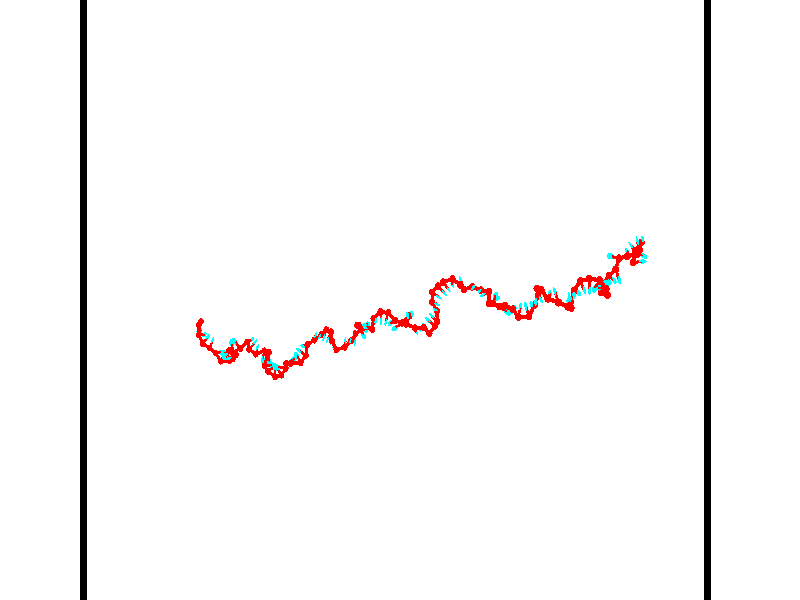 // switches for output
#declare DRAW_BASES = 1; // possible values are 0, 1; only relevant for DNA ribbons
#declare DRAW_BASES_TYPE = 3; // possible values are 1, 2, 3; only relevant for DNA ribbons
#declare DRAW_FOG = 0; // set to 1 to enable fog

#include "colors.inc"

#include "transforms.inc"
background { rgb <1, 1, 1>}

#default {
   normal{
       ripples 0.25
       frequency 0.20
       turbulence 0.2
       lambda 5
   }
	finish {
		phong 0.1
		phong_size 40.
	}
}

// original window dimensions: 1024x640


// camera settings

camera {
	sky <-0, 1, 0>
	up <-0, 1, 0>
	right 1.6 * <0.99995, 0, 0.00999983>
	location <54.4867, 55, 106.329>
	look_at <55, 55, 55.0001>
	direction <0.513302, 0, -51.3289>
	angle 67.0682
}


# declare cpy_camera_pos = <54.4867, 55, 106.329>;
# if (DRAW_FOG = 1)
fog {
	fog_type 2
	up vnormalize(cpy_camera_pos)
	color rgbt<1,1,1,0.3>
	distance 1e-5
	fog_alt 3e-3
	fog_offset 88
}
# end


// LIGHTS

# declare lum = 6;
global_settings {
	ambient_light rgb lum * <0.05, 0.05, 0.05>
	max_trace_level 15
}# declare cpy_direct_light_amount = 0.25;
light_source
{	1000 * <-0.98995, -1, 1.00995>,
	rgb lum * cpy_direct_light_amount
	parallel
}

light_source
{	1000 * <0.98995, 1, -1.00995>,
	rgb lum * cpy_direct_light_amount
	parallel
}

// strand 0

// nucleotide -1

// particle -1
sphere {
	<36.509090, 53.330475, 49.915527> 0.250000
	pigment { color rgbt <1,0,0,0> }
	no_shadow
}
cylinder {
	<36.371372, 52.955452, 49.895767>,  <36.288742, 52.730438, 49.883911>, 0.100000
	pigment { color rgbt <1,0,0,0> }
	no_shadow
}
cylinder {
	<36.371372, 52.955452, 49.895767>,  <36.509090, 53.330475, 49.915527>, 0.100000
	pigment { color rgbt <1,0,0,0> }
	no_shadow
}

// particle -1
sphere {
	<36.371372, 52.955452, 49.895767> 0.100000
	pigment { color rgbt <1,0,0,0> }
	no_shadow
}
sphere {
	0, 1
	scale<0.080000,0.200000,0.300000>
	matrix <0.802490, -0.321191, 0.502838,
		-0.487309, 0.133480, 0.862968,
		-0.344297, -0.937560, -0.049403,
		36.268082, 52.674183, 49.880947>
	pigment { color rgbt <0,1,1,0> }
	no_shadow
}
cylinder {
	<36.539925, 53.108162, 50.631935>,  <36.509090, 53.330475, 49.915527>, 0.130000
	pigment { color rgbt <1,0,0,0> }
	no_shadow
}

// nucleotide -1

// particle -1
sphere {
	<36.539925, 53.108162, 50.631935> 0.250000
	pigment { color rgbt <1,0,0,0> }
	no_shadow
}
cylinder {
	<36.546261, 52.810532, 50.364769>,  <36.550060, 52.631954, 50.204472>, 0.100000
	pigment { color rgbt <1,0,0,0> }
	no_shadow
}
cylinder {
	<36.546261, 52.810532, 50.364769>,  <36.539925, 53.108162, 50.631935>, 0.100000
	pigment { color rgbt <1,0,0,0> }
	no_shadow
}

// particle -1
sphere {
	<36.546261, 52.810532, 50.364769> 0.100000
	pigment { color rgbt <1,0,0,0> }
	no_shadow
}
sphere {
	0, 1
	scale<0.080000,0.200000,0.300000>
	matrix <0.861241, -0.329201, 0.387159,
		-0.507951, -0.581365, 0.635611,
		0.015837, -0.744071, -0.667912,
		36.551010, 52.587311, 50.164394>
	pigment { color rgbt <0,1,1,0> }
	no_shadow
}
cylinder {
	<36.634029, 52.345020, 50.910629>,  <36.539925, 53.108162, 50.631935>, 0.130000
	pigment { color rgbt <1,0,0,0> }
	no_shadow
}

// nucleotide -1

// particle -1
sphere {
	<36.634029, 52.345020, 50.910629> 0.250000
	pigment { color rgbt <1,0,0,0> }
	no_shadow
}
cylinder {
	<36.804588, 52.330803, 50.549095>,  <36.906925, 52.322273, 50.332176>, 0.100000
	pigment { color rgbt <1,0,0,0> }
	no_shadow
}
cylinder {
	<36.804588, 52.330803, 50.549095>,  <36.634029, 52.345020, 50.910629>, 0.100000
	pigment { color rgbt <1,0,0,0> }
	no_shadow
}

// particle -1
sphere {
	<36.804588, 52.330803, 50.549095> 0.100000
	pigment { color rgbt <1,0,0,0> }
	no_shadow
}
sphere {
	0, 1
	scale<0.080000,0.200000,0.300000>
	matrix <0.828455, -0.385771, 0.406008,
		-0.363106, -0.921910, -0.135044,
		0.426399, -0.035546, -0.903836,
		36.932507, 52.320137, 50.277943>
	pigment { color rgbt <0,1,1,0> }
	no_shadow
}
cylinder {
	<36.947811, 51.678471, 50.844276>,  <36.634029, 52.345020, 50.910629>, 0.130000
	pigment { color rgbt <1,0,0,0> }
	no_shadow
}

// nucleotide -1

// particle -1
sphere {
	<36.947811, 51.678471, 50.844276> 0.250000
	pigment { color rgbt <1,0,0,0> }
	no_shadow
}
cylinder {
	<37.152943, 51.942375, 50.624557>,  <37.276020, 52.100719, 50.492725>, 0.100000
	pigment { color rgbt <1,0,0,0> }
	no_shadow
}
cylinder {
	<37.152943, 51.942375, 50.624557>,  <36.947811, 51.678471, 50.844276>, 0.100000
	pigment { color rgbt <1,0,0,0> }
	no_shadow
}

// particle -1
sphere {
	<37.152943, 51.942375, 50.624557> 0.100000
	pigment { color rgbt <1,0,0,0> }
	no_shadow
}
sphere {
	0, 1
	scale<0.080000,0.200000,0.300000>
	matrix <0.858491, -0.394892, 0.327191,
		-0.001044, -0.639355, -0.768911,
		0.512828, 0.659761, -0.549293,
		37.306789, 52.140305, 50.459770>
	pigment { color rgbt <0,1,1,0> }
	no_shadow
}
cylinder {
	<37.595940, 51.328747, 50.872478>,  <36.947811, 51.678471, 50.844276>, 0.130000
	pigment { color rgbt <1,0,0,0> }
	no_shadow
}

// nucleotide -1

// particle -1
sphere {
	<37.595940, 51.328747, 50.872478> 0.250000
	pigment { color rgbt <1,0,0,0> }
	no_shadow
}
cylinder {
	<37.691593, 51.651123, 50.655861>,  <37.748985, 51.844547, 50.525890>, 0.100000
	pigment { color rgbt <1,0,0,0> }
	no_shadow
}
cylinder {
	<37.691593, 51.651123, 50.655861>,  <37.595940, 51.328747, 50.872478>, 0.100000
	pigment { color rgbt <1,0,0,0> }
	no_shadow
}

// particle -1
sphere {
	<37.691593, 51.651123, 50.655861> 0.100000
	pigment { color rgbt <1,0,0,0> }
	no_shadow
}
sphere {
	0, 1
	scale<0.080000,0.200000,0.300000>
	matrix <0.957603, -0.288034, -0.005799,
		-0.160657, -0.517199, -0.840651,
		0.239137, 0.805941, -0.541546,
		37.763332, 51.892906, 50.493397>
	pigment { color rgbt <0,1,1,0> }
	no_shadow
}
cylinder {
	<38.123642, 50.938297, 50.771320>,  <37.595940, 51.328747, 50.872478>, 0.130000
	pigment { color rgbt <1,0,0,0> }
	no_shadow
}

// nucleotide -1

// particle -1
sphere {
	<38.123642, 50.938297, 50.771320> 0.250000
	pigment { color rgbt <1,0,0,0> }
	no_shadow
}
cylinder {
	<38.283012, 50.953259, 50.404747>,  <38.378635, 50.962234, 50.184803>, 0.100000
	pigment { color rgbt <1,0,0,0> }
	no_shadow
}
cylinder {
	<38.283012, 50.953259, 50.404747>,  <38.123642, 50.938297, 50.771320>, 0.100000
	pigment { color rgbt <1,0,0,0> }
	no_shadow
}

// particle -1
sphere {
	<38.283012, 50.953259, 50.404747> 0.100000
	pigment { color rgbt <1,0,0,0> }
	no_shadow
}
sphere {
	0, 1
	scale<0.080000,0.200000,0.300000>
	matrix <0.912316, 0.086817, 0.400177,
		0.094530, -0.995522, 0.000466,
		0.398426, 0.037404, -0.916438,
		38.402542, 50.964478, 50.129814>
	pigment { color rgbt <0,1,1,0> }
	no_shadow
}
cylinder {
	<38.568649, 50.300785, 50.629322>,  <38.123642, 50.938297, 50.771320>, 0.130000
	pigment { color rgbt <1,0,0,0> }
	no_shadow
}

// nucleotide -1

// particle -1
sphere {
	<38.568649, 50.300785, 50.629322> 0.250000
	pigment { color rgbt <1,0,0,0> }
	no_shadow
}
cylinder {
	<38.666176, 50.629501, 50.423325>,  <38.724693, 50.826729, 50.299728>, 0.100000
	pigment { color rgbt <1,0,0,0> }
	no_shadow
}
cylinder {
	<38.666176, 50.629501, 50.423325>,  <38.568649, 50.300785, 50.629322>, 0.100000
	pigment { color rgbt <1,0,0,0> }
	no_shadow
}

// particle -1
sphere {
	<38.666176, 50.629501, 50.423325> 0.100000
	pigment { color rgbt <1,0,0,0> }
	no_shadow
}
sphere {
	0, 1
	scale<0.080000,0.200000,0.300000>
	matrix <0.848478, 0.076437, 0.523681,
		0.469719, -0.564642, -0.678634,
		0.243819, 0.821789, -0.514990,
		38.739323, 50.876038, 50.268829>
	pigment { color rgbt <0,1,1,0> }
	no_shadow
}
cylinder {
	<39.311615, 50.322914, 50.549618>,  <38.568649, 50.300785, 50.629322>, 0.130000
	pigment { color rgbt <1,0,0,0> }
	no_shadow
}

// nucleotide -1

// particle -1
sphere {
	<39.311615, 50.322914, 50.549618> 0.250000
	pigment { color rgbt <1,0,0,0> }
	no_shadow
}
cylinder {
	<39.213985, 50.707703, 50.500576>,  <39.155407, 50.938576, 50.471149>, 0.100000
	pigment { color rgbt <1,0,0,0> }
	no_shadow
}
cylinder {
	<39.213985, 50.707703, 50.500576>,  <39.311615, 50.322914, 50.549618>, 0.100000
	pigment { color rgbt <1,0,0,0> }
	no_shadow
}

// particle -1
sphere {
	<39.213985, 50.707703, 50.500576> 0.100000
	pigment { color rgbt <1,0,0,0> }
	no_shadow
}
sphere {
	0, 1
	scale<0.080000,0.200000,0.300000>
	matrix <0.782935, 0.270079, 0.560419,
		0.572222, 0.040791, -0.819083,
		-0.244078, 0.961974, -0.122608,
		39.140762, 50.996296, 50.463795>
	pigment { color rgbt <0,1,1,0> }
	no_shadow
}
cylinder {
	<39.786880, 50.518967, 51.146458>,  <39.311615, 50.322914, 50.549618>, 0.130000
	pigment { color rgbt <1,0,0,0> }
	no_shadow
}

// nucleotide -1

// particle -1
sphere {
	<39.786880, 50.518967, 51.146458> 0.250000
	pigment { color rgbt <1,0,0,0> }
	no_shadow
}
cylinder {
	<39.401329, 50.590229, 51.225651>,  <39.169998, 50.632988, 51.273167>, 0.100000
	pigment { color rgbt <1,0,0,0> }
	no_shadow
}
cylinder {
	<39.401329, 50.590229, 51.225651>,  <39.786880, 50.518967, 51.146458>, 0.100000
	pigment { color rgbt <1,0,0,0> }
	no_shadow
}

// particle -1
sphere {
	<39.401329, 50.590229, 51.225651> 0.100000
	pigment { color rgbt <1,0,0,0> }
	no_shadow
}
sphere {
	0, 1
	scale<0.080000,0.200000,0.300000>
	matrix <0.261969, 0.500047, 0.825424,
		0.048054, 0.847475, -0.528656,
		-0.963879, 0.178157, 0.197983,
		39.112164, 50.643677, 51.285046>
	pigment { color rgbt <0,1,1,0> }
	no_shadow
}
cylinder {
	<39.745338, 51.246437, 51.457722>,  <39.786880, 50.518967, 51.146458>, 0.130000
	pigment { color rgbt <1,0,0,0> }
	no_shadow
}

// nucleotide -1

// particle -1
sphere {
	<39.745338, 51.246437, 51.457722> 0.250000
	pigment { color rgbt <1,0,0,0> }
	no_shadow
}
cylinder {
	<39.405117, 51.065193, 51.564495>,  <39.200985, 50.956448, 51.628559>, 0.100000
	pigment { color rgbt <1,0,0,0> }
	no_shadow
}
cylinder {
	<39.405117, 51.065193, 51.564495>,  <39.745338, 51.246437, 51.457722>, 0.100000
	pigment { color rgbt <1,0,0,0> }
	no_shadow
}

// particle -1
sphere {
	<39.405117, 51.065193, 51.564495> 0.100000
	pigment { color rgbt <1,0,0,0> }
	no_shadow
}
sphere {
	0, 1
	scale<0.080000,0.200000,0.300000>
	matrix <0.024982, 0.472201, 0.881137,
		-0.525296, 0.756122, -0.390313,
		-0.850553, -0.453107, 0.266935,
		39.149952, 50.929260, 51.644577>
	pigment { color rgbt <0,1,1,0> }
	no_shadow
}
cylinder {
	<39.764313, 51.250172, 52.324360>,  <39.745338, 51.246437, 51.457722>, 0.130000
	pigment { color rgbt <1,0,0,0> }
	no_shadow
}

// nucleotide -1

// particle -1
sphere {
	<39.764313, 51.250172, 52.324360> 0.250000
	pigment { color rgbt <1,0,0,0> }
	no_shadow
}
cylinder {
	<39.714100, 51.118935, 52.698868>,  <39.683971, 51.040192, 52.923573>, 0.100000
	pigment { color rgbt <1,0,0,0> }
	no_shadow
}
cylinder {
	<39.714100, 51.118935, 52.698868>,  <39.764313, 51.250172, 52.324360>, 0.100000
	pigment { color rgbt <1,0,0,0> }
	no_shadow
}

// particle -1
sphere {
	<39.714100, 51.118935, 52.698868> 0.100000
	pigment { color rgbt <1,0,0,0> }
	no_shadow
}
sphere {
	0, 1
	scale<0.080000,0.200000,0.300000>
	matrix <0.067196, -0.944377, -0.321927,
		0.989812, 0.022502, 0.140594,
		-0.125530, -0.328094, 0.936267,
		39.676441, 51.020508, 52.979748>
	pigment { color rgbt <0,1,1,0> }
	no_shadow
}
cylinder {
	<40.420353, 50.933834, 52.433548>,  <39.764313, 51.250172, 52.324360>, 0.130000
	pigment { color rgbt <1,0,0,0> }
	no_shadow
}

// nucleotide -1

// particle -1
sphere {
	<40.420353, 50.933834, 52.433548> 0.250000
	pigment { color rgbt <1,0,0,0> }
	no_shadow
}
cylinder {
	<40.111214, 50.801853, 52.650375>,  <39.925728, 50.722664, 52.780472>, 0.100000
	pigment { color rgbt <1,0,0,0> }
	no_shadow
}
cylinder {
	<40.111214, 50.801853, 52.650375>,  <40.420353, 50.933834, 52.433548>, 0.100000
	pigment { color rgbt <1,0,0,0> }
	no_shadow
}

// particle -1
sphere {
	<40.111214, 50.801853, 52.650375> 0.100000
	pigment { color rgbt <1,0,0,0> }
	no_shadow
}
sphere {
	0, 1
	scale<0.080000,0.200000,0.300000>
	matrix <0.133630, -0.919664, -0.369272,
		0.620360, -0.212955, 0.754853,
		-0.772850, -0.329953, 0.542065,
		39.879360, 50.702866, 52.812996>
	pigment { color rgbt <0,1,1,0> }
	no_shadow
}
cylinder {
	<40.319485, 51.149426, 53.144791>,  <40.420353, 50.933834, 52.433548>, 0.130000
	pigment { color rgbt <1,0,0,0> }
	no_shadow
}

// nucleotide -1

// particle -1
sphere {
	<40.319485, 51.149426, 53.144791> 0.250000
	pigment { color rgbt <1,0,0,0> }
	no_shadow
}
cylinder {
	<40.255211, 51.541664, 53.099873>,  <40.216648, 51.777008, 53.072922>, 0.100000
	pigment { color rgbt <1,0,0,0> }
	no_shadow
}
cylinder {
	<40.255211, 51.541664, 53.099873>,  <40.319485, 51.149426, 53.144791>, 0.100000
	pigment { color rgbt <1,0,0,0> }
	no_shadow
}

// particle -1
sphere {
	<40.255211, 51.541664, 53.099873> 0.100000
	pigment { color rgbt <1,0,0,0> }
	no_shadow
}
sphere {
	0, 1
	scale<0.080000,0.200000,0.300000>
	matrix <0.503256, 0.179271, 0.845337,
		0.849067, 0.079314, -0.522297,
		-0.160680, 0.980597, -0.112298,
		40.207008, 51.835842, 53.066185>
	pigment { color rgbt <0,1,1,0> }
	no_shadow
}
cylinder {
	<40.993416, 51.448383, 53.194191>,  <40.319485, 51.149426, 53.144791>, 0.130000
	pigment { color rgbt <1,0,0,0> }
	no_shadow
}

// nucleotide -1

// particle -1
sphere {
	<40.993416, 51.448383, 53.194191> 0.250000
	pigment { color rgbt <1,0,0,0> }
	no_shadow
}
cylinder {
	<40.742924, 51.751308, 53.268288>,  <40.592628, 51.933064, 53.312744>, 0.100000
	pigment { color rgbt <1,0,0,0> }
	no_shadow
}
cylinder {
	<40.742924, 51.751308, 53.268288>,  <40.993416, 51.448383, 53.194191>, 0.100000
	pigment { color rgbt <1,0,0,0> }
	no_shadow
}

// particle -1
sphere {
	<40.742924, 51.751308, 53.268288> 0.100000
	pigment { color rgbt <1,0,0,0> }
	no_shadow
}
sphere {
	0, 1
	scale<0.080000,0.200000,0.300000>
	matrix <0.658618, 0.386727, 0.645496,
		0.417205, 0.526232, -0.740959,
		-0.626229, 0.757313, 0.185241,
		40.555054, 51.978504, 53.323860>
	pigment { color rgbt <0,1,1,0> }
	no_shadow
}
cylinder {
	<41.532681, 51.910740, 52.887497>,  <40.993416, 51.448383, 53.194191>, 0.130000
	pigment { color rgbt <1,0,0,0> }
	no_shadow
}

// nucleotide -1

// particle -1
sphere {
	<41.532681, 51.910740, 52.887497> 0.250000
	pigment { color rgbt <1,0,0,0> }
	no_shadow
}
cylinder {
	<41.665806, 51.985126, 52.517708>,  <41.745682, 52.029758, 52.295834>, 0.100000
	pigment { color rgbt <1,0,0,0> }
	no_shadow
}
cylinder {
	<41.665806, 51.985126, 52.517708>,  <41.532681, 51.910740, 52.887497>, 0.100000
	pigment { color rgbt <1,0,0,0> }
	no_shadow
}

// particle -1
sphere {
	<41.665806, 51.985126, 52.517708> 0.100000
	pigment { color rgbt <1,0,0,0> }
	no_shadow
}
sphere {
	0, 1
	scale<0.080000,0.200000,0.300000>
	matrix <0.875031, -0.426337, 0.229253,
		-0.351505, -0.885242, -0.304615,
		0.332813, 0.185964, -0.924475,
		41.765648, 52.040916, 52.240364>
	pigment { color rgbt <0,1,1,0> }
	no_shadow
}
cylinder {
	<41.606834, 51.339756, 52.483433>,  <41.532681, 51.910740, 52.887497>, 0.130000
	pigment { color rgbt <1,0,0,0> }
	no_shadow
}

// nucleotide -1

// particle -1
sphere {
	<41.606834, 51.339756, 52.483433> 0.250000
	pigment { color rgbt <1,0,0,0> }
	no_shadow
}
cylinder {
	<41.865086, 51.628620, 52.384117>,  <42.020039, 51.801937, 52.324528>, 0.100000
	pigment { color rgbt <1,0,0,0> }
	no_shadow
}
cylinder {
	<41.865086, 51.628620, 52.384117>,  <41.606834, 51.339756, 52.483433>, 0.100000
	pigment { color rgbt <1,0,0,0> }
	no_shadow
}

// particle -1
sphere {
	<41.865086, 51.628620, 52.384117> 0.100000
	pigment { color rgbt <1,0,0,0> }
	no_shadow
}
sphere {
	0, 1
	scale<0.080000,0.200000,0.300000>
	matrix <0.763648, -0.610187, 0.210982,
		0.000862, -0.325820, -0.945432,
		0.645632, 0.722159, -0.248286,
		42.058777, 51.845268, 52.309631>
	pigment { color rgbt <0,1,1,0> }
	no_shadow
}
cylinder {
	<42.092411, 50.945839, 52.081654>,  <41.606834, 51.339756, 52.483433>, 0.130000
	pigment { color rgbt <1,0,0,0> }
	no_shadow
}

// nucleotide -1

// particle -1
sphere {
	<42.092411, 50.945839, 52.081654> 0.250000
	pigment { color rgbt <1,0,0,0> }
	no_shadow
}
cylinder {
	<42.233837, 51.263294, 52.279694>,  <42.318691, 51.453770, 52.398518>, 0.100000
	pigment { color rgbt <1,0,0,0> }
	no_shadow
}
cylinder {
	<42.233837, 51.263294, 52.279694>,  <42.092411, 50.945839, 52.081654>, 0.100000
	pigment { color rgbt <1,0,0,0> }
	no_shadow
}

// particle -1
sphere {
	<42.233837, 51.263294, 52.279694> 0.100000
	pigment { color rgbt <1,0,0,0> }
	no_shadow
}
sphere {
	0, 1
	scale<0.080000,0.200000,0.300000>
	matrix <0.826863, -0.512647, 0.231281,
		0.437367, 0.327608, -0.837486,
		0.353565, 0.793641, 0.495102,
		42.339905, 51.501385, 52.428223>
	pigment { color rgbt <0,1,1,0> }
	no_shadow
}
cylinder {
	<42.753075, 51.174339, 51.620998>,  <42.092411, 50.945839, 52.081654>, 0.130000
	pigment { color rgbt <1,0,0,0> }
	no_shadow
}

// nucleotide -1

// particle -1
sphere {
	<42.753075, 51.174339, 51.620998> 0.250000
	pigment { color rgbt <1,0,0,0> }
	no_shadow
}
cylinder {
	<42.687786, 50.783546, 51.675945>,  <42.648613, 50.549072, 51.708912>, 0.100000
	pigment { color rgbt <1,0,0,0> }
	no_shadow
}
cylinder {
	<42.687786, 50.783546, 51.675945>,  <42.753075, 51.174339, 51.620998>, 0.100000
	pigment { color rgbt <1,0,0,0> }
	no_shadow
}

// particle -1
sphere {
	<42.687786, 50.783546, 51.675945> 0.100000
	pigment { color rgbt <1,0,0,0> }
	no_shadow
}
sphere {
	0, 1
	scale<0.080000,0.200000,0.300000>
	matrix <0.802205, -0.050370, 0.594920,
		-0.574306, 0.207298, 0.791960,
		-0.163217, -0.976980, 0.137368,
		42.638821, 50.490452, 51.717155>
	pigment { color rgbt <0,1,1,0> }
	no_shadow
}
cylinder {
	<43.265873, 51.090260, 52.009697>,  <42.753075, 51.174339, 51.620998>, 0.130000
	pigment { color rgbt <1,0,0,0> }
	no_shadow
}

// nucleotide -1

// particle -1
sphere {
	<43.265873, 51.090260, 52.009697> 0.250000
	pigment { color rgbt <1,0,0,0> }
	no_shadow
}
cylinder {
	<43.165913, 50.704994, 51.969963>,  <43.105938, 50.473835, 51.946121>, 0.100000
	pigment { color rgbt <1,0,0,0> }
	no_shadow
}
cylinder {
	<43.165913, 50.704994, 51.969963>,  <43.265873, 51.090260, 52.009697>, 0.100000
	pigment { color rgbt <1,0,0,0> }
	no_shadow
}

// particle -1
sphere {
	<43.165913, 50.704994, 51.969963> 0.100000
	pigment { color rgbt <1,0,0,0> }
	no_shadow
}
sphere {
	0, 1
	scale<0.080000,0.200000,0.300000>
	matrix <0.823791, -0.265400, 0.500930,
		-0.508841, 0.043351, 0.859768,
		-0.249898, -0.963163, -0.099335,
		43.090942, 50.416046, 51.940163>
	pigment { color rgbt <0,1,1,0> }
	no_shadow
}
cylinder {
	<43.266159, 50.950237, 52.700871>,  <43.265873, 51.090260, 52.009697>, 0.130000
	pigment { color rgbt <1,0,0,0> }
	no_shadow
}

// nucleotide -1

// particle -1
sphere {
	<43.266159, 50.950237, 52.700871> 0.250000
	pigment { color rgbt <1,0,0,0> }
	no_shadow
}
cylinder {
	<43.329437, 50.636250, 52.461273>,  <43.367405, 50.447857, 52.317513>, 0.100000
	pigment { color rgbt <1,0,0,0> }
	no_shadow
}
cylinder {
	<43.329437, 50.636250, 52.461273>,  <43.266159, 50.950237, 52.700871>, 0.100000
	pigment { color rgbt <1,0,0,0> }
	no_shadow
}

// particle -1
sphere {
	<43.329437, 50.636250, 52.461273> 0.100000
	pigment { color rgbt <1,0,0,0> }
	no_shadow
}
sphere {
	0, 1
	scale<0.080000,0.200000,0.300000>
	matrix <0.754412, -0.295302, 0.586224,
		-0.637054, -0.544626, 0.545477,
		0.158193, -0.784971, -0.598995,
		43.376896, 50.400757, 52.281574>
	pigment { color rgbt <0,1,1,0> }
	no_shadow
}
cylinder {
	<43.039017, 50.159817, 52.847557>,  <43.266159, 50.950237, 52.700871>, 0.130000
	pigment { color rgbt <1,0,0,0> }
	no_shadow
}

// nucleotide -1

// particle -1
sphere {
	<43.039017, 50.159817, 52.847557> 0.250000
	pigment { color rgbt <1,0,0,0> }
	no_shadow
}
cylinder {
	<43.377110, 50.168884, 52.633991>,  <43.579964, 50.174324, 52.505852>, 0.100000
	pigment { color rgbt <1,0,0,0> }
	no_shadow
}
cylinder {
	<43.377110, 50.168884, 52.633991>,  <43.039017, 50.159817, 52.847557>, 0.100000
	pigment { color rgbt <1,0,0,0> }
	no_shadow
}

// particle -1
sphere {
	<43.377110, 50.168884, 52.633991> 0.100000
	pigment { color rgbt <1,0,0,0> }
	no_shadow
}
sphere {
	0, 1
	scale<0.080000,0.200000,0.300000>
	matrix <0.534359, -0.048024, 0.843893,
		-0.006510, -0.998589, -0.052705,
		0.845233, 0.022670, -0.533917,
		43.630680, 50.175686, 52.473816>
	pigment { color rgbt <0,1,1,0> }
	no_shadow
}
cylinder {
	<43.426807, 49.767754, 53.207996>,  <43.039017, 50.159817, 52.847557>, 0.130000
	pigment { color rgbt <1,0,0,0> }
	no_shadow
}

// nucleotide -1

// particle -1
sphere {
	<43.426807, 49.767754, 53.207996> 0.250000
	pigment { color rgbt <1,0,0,0> }
	no_shadow
}
cylinder {
	<43.688431, 49.950050, 52.966499>,  <43.845406, 50.059429, 52.821602>, 0.100000
	pigment { color rgbt <1,0,0,0> }
	no_shadow
}
cylinder {
	<43.688431, 49.950050, 52.966499>,  <43.426807, 49.767754, 53.207996>, 0.100000
	pigment { color rgbt <1,0,0,0> }
	no_shadow
}

// particle -1
sphere {
	<43.688431, 49.950050, 52.966499> 0.100000
	pigment { color rgbt <1,0,0,0> }
	no_shadow
}
sphere {
	0, 1
	scale<0.080000,0.200000,0.300000>
	matrix <0.673262, 0.013127, 0.739287,
		0.344852, -0.890014, -0.298250,
		0.654061, 0.455745, -0.603739,
		43.884647, 50.086773, 52.785378>
	pigment { color rgbt <0,1,1,0> }
	no_shadow
}
cylinder {
	<44.005676, 49.360405, 53.020744>,  <43.426807, 49.767754, 53.207996>, 0.130000
	pigment { color rgbt <1,0,0,0> }
	no_shadow
}

// nucleotide -1

// particle -1
sphere {
	<44.005676, 49.360405, 53.020744> 0.250000
	pigment { color rgbt <1,0,0,0> }
	no_shadow
}
cylinder {
	<44.025017, 49.757011, 53.069023>,  <44.036621, 49.994976, 53.097988>, 0.100000
	pigment { color rgbt <1,0,0,0> }
	no_shadow
}
cylinder {
	<44.025017, 49.757011, 53.069023>,  <44.005676, 49.360405, 53.020744>, 0.100000
	pigment { color rgbt <1,0,0,0> }
	no_shadow
}

// particle -1
sphere {
	<44.025017, 49.757011, 53.069023> 0.100000
	pigment { color rgbt <1,0,0,0> }
	no_shadow
}
sphere {
	0, 1
	scale<0.080000,0.200000,0.300000>
	matrix <0.485733, -0.128925, 0.864547,
		0.872769, 0.016824, -0.487844,
		0.048351, 0.991511, 0.120694,
		44.039520, 50.054466, 53.105232>
	pigment { color rgbt <0,1,1,0> }
	no_shadow
}
cylinder {
	<44.632656, 49.510101, 53.320061>,  <44.005676, 49.360405, 53.020744>, 0.130000
	pigment { color rgbt <1,0,0,0> }
	no_shadow
}

// nucleotide -1

// particle -1
sphere {
	<44.632656, 49.510101, 53.320061> 0.250000
	pigment { color rgbt <1,0,0,0> }
	no_shadow
}
cylinder {
	<44.397045, 49.825584, 53.390469>,  <44.255680, 50.014874, 53.432713>, 0.100000
	pigment { color rgbt <1,0,0,0> }
	no_shadow
}
cylinder {
	<44.397045, 49.825584, 53.390469>,  <44.632656, 49.510101, 53.320061>, 0.100000
	pigment { color rgbt <1,0,0,0> }
	no_shadow
}

// particle -1
sphere {
	<44.397045, 49.825584, 53.390469> 0.100000
	pigment { color rgbt <1,0,0,0> }
	no_shadow
}
sphere {
	0, 1
	scale<0.080000,0.200000,0.300000>
	matrix <0.356788, 0.058380, 0.932359,
		0.725085, 0.611987, -0.315790,
		-0.589028, 0.788710, 0.176019,
		44.220337, 50.062199, 53.443275>
	pigment { color rgbt <0,1,1,0> }
	no_shadow
}
cylinder {
	<45.062885, 50.050930, 53.682602>,  <44.632656, 49.510101, 53.320061>, 0.130000
	pigment { color rgbt <1,0,0,0> }
	no_shadow
}

// nucleotide -1

// particle -1
sphere {
	<45.062885, 50.050930, 53.682602> 0.250000
	pigment { color rgbt <1,0,0,0> }
	no_shadow
}
cylinder {
	<44.675827, 50.103790, 53.768585>,  <44.443592, 50.135506, 53.820175>, 0.100000
	pigment { color rgbt <1,0,0,0> }
	no_shadow
}
cylinder {
	<44.675827, 50.103790, 53.768585>,  <45.062885, 50.050930, 53.682602>, 0.100000
	pigment { color rgbt <1,0,0,0> }
	no_shadow
}

// particle -1
sphere {
	<44.675827, 50.103790, 53.768585> 0.100000
	pigment { color rgbt <1,0,0,0> }
	no_shadow
}
sphere {
	0, 1
	scale<0.080000,0.200000,0.300000>
	matrix <0.237355, 0.187603, 0.953136,
		0.085631, 0.973315, -0.212899,
		-0.967642, 0.132150, 0.214956,
		44.385536, 50.143436, 53.833073>
	pigment { color rgbt <0,1,1,0> }
	no_shadow
}
cylinder {
	<45.216778, 50.432758, 54.293243>,  <45.062885, 50.050930, 53.682602>, 0.130000
	pigment { color rgbt <1,0,0,0> }
	no_shadow
}

// nucleotide -1

// particle -1
sphere {
	<45.216778, 50.432758, 54.293243> 0.250000
	pigment { color rgbt <1,0,0,0> }
	no_shadow
}
cylinder {
	<45.512295, 50.561264, 54.056271>,  <45.689606, 50.638367, 53.914085>, 0.100000
	pigment { color rgbt <1,0,0,0> }
	no_shadow
}
cylinder {
	<45.512295, 50.561264, 54.056271>,  <45.216778, 50.432758, 54.293243>, 0.100000
	pigment { color rgbt <1,0,0,0> }
	no_shadow
}

// particle -1
sphere {
	<45.512295, 50.561264, 54.056271> 0.100000
	pigment { color rgbt <1,0,0,0> }
	no_shadow
}
sphere {
	0, 1
	scale<0.080000,0.200000,0.300000>
	matrix <0.351321, 0.566589, 0.745353,
		0.575120, -0.758795, 0.305726,
		0.738791, 0.321259, -0.592437,
		45.733932, 50.657642, 53.878540>
	pigment { color rgbt <0,1,1,0> }
	no_shadow
}
cylinder {
	<45.674522, 50.491081, 54.774101>,  <45.216778, 50.432758, 54.293243>, 0.130000
	pigment { color rgbt <1,0,0,0> }
	no_shadow
}

// nucleotide -1

// particle -1
sphere {
	<45.674522, 50.491081, 54.774101> 0.250000
	pigment { color rgbt <1,0,0,0> }
	no_shadow
}
cylinder {
	<45.815952, 50.678017, 54.449982>,  <45.900810, 50.790176, 54.255508>, 0.100000
	pigment { color rgbt <1,0,0,0> }
	no_shadow
}
cylinder {
	<45.815952, 50.678017, 54.449982>,  <45.674522, 50.491081, 54.774101>, 0.100000
	pigment { color rgbt <1,0,0,0> }
	no_shadow
}

// particle -1
sphere {
	<45.815952, 50.678017, 54.449982> 0.100000
	pigment { color rgbt <1,0,0,0> }
	no_shadow
}
sphere {
	0, 1
	scale<0.080000,0.200000,0.300000>
	matrix <0.447894, 0.675910, 0.585267,
		0.821204, -0.569862, 0.029667,
		0.353574, 0.467336, -0.810298,
		45.922024, 50.818218, 54.206894>
	pigment { color rgbt <0,1,1,0> }
	no_shadow
}
cylinder {
	<46.501080, 50.514481, 54.633003>,  <45.674522, 50.491081, 54.774101>, 0.130000
	pigment { color rgbt <1,0,0,0> }
	no_shadow
}

// nucleotide -1

// particle -1
sphere {
	<46.501080, 50.514481, 54.633003> 0.250000
	pigment { color rgbt <1,0,0,0> }
	no_shadow
}
cylinder {
	<46.290642, 50.826443, 54.497375>,  <46.164379, 51.013618, 54.415997>, 0.100000
	pigment { color rgbt <1,0,0,0> }
	no_shadow
}
cylinder {
	<46.290642, 50.826443, 54.497375>,  <46.501080, 50.514481, 54.633003>, 0.100000
	pigment { color rgbt <1,0,0,0> }
	no_shadow
}

// particle -1
sphere {
	<46.290642, 50.826443, 54.497375> 0.100000
	pigment { color rgbt <1,0,0,0> }
	no_shadow
}
sphere {
	0, 1
	scale<0.080000,0.200000,0.300000>
	matrix <0.465953, 0.597885, 0.652244,
		0.711414, 0.185153, -0.677945,
		-0.526098, 0.779905, -0.339071,
		46.132812, 51.060413, 54.395653>
	pigment { color rgbt <0,1,1,0> }
	no_shadow
}
cylinder {
	<46.904881, 51.013771, 54.281387>,  <46.501080, 50.514481, 54.633003>, 0.130000
	pigment { color rgbt <1,0,0,0> }
	no_shadow
}

// nucleotide -1

// particle -1
sphere {
	<46.904881, 51.013771, 54.281387> 0.250000
	pigment { color rgbt <1,0,0,0> }
	no_shadow
}
cylinder {
	<46.588150, 51.230976, 54.393215>,  <46.398113, 51.361298, 54.460312>, 0.100000
	pigment { color rgbt <1,0,0,0> }
	no_shadow
}
cylinder {
	<46.588150, 51.230976, 54.393215>,  <46.904881, 51.013771, 54.281387>, 0.100000
	pigment { color rgbt <1,0,0,0> }
	no_shadow
}

// particle -1
sphere {
	<46.588150, 51.230976, 54.393215> 0.100000
	pigment { color rgbt <1,0,0,0> }
	no_shadow
}
sphere {
	0, 1
	scale<0.080000,0.200000,0.300000>
	matrix <0.610361, 0.687165, 0.394035,
		0.021853, 0.482645, -0.875543,
		-0.791822, 0.543008, 0.279571,
		46.350605, 51.393879, 54.477085>
	pigment { color rgbt <0,1,1,0> }
	no_shadow
}
cylinder {
	<46.988537, 51.771950, 53.951225>,  <46.904881, 51.013771, 54.281387>, 0.130000
	pigment { color rgbt <1,0,0,0> }
	no_shadow
}

// nucleotide -1

// particle -1
sphere {
	<46.988537, 51.771950, 53.951225> 0.250000
	pigment { color rgbt <1,0,0,0> }
	no_shadow
}
cylinder {
	<46.823620, 51.744934, 54.314644>,  <46.724670, 51.728725, 54.532696>, 0.100000
	pigment { color rgbt <1,0,0,0> }
	no_shadow
}
cylinder {
	<46.823620, 51.744934, 54.314644>,  <46.988537, 51.771950, 53.951225>, 0.100000
	pigment { color rgbt <1,0,0,0> }
	no_shadow
}

// particle -1
sphere {
	<46.823620, 51.744934, 54.314644> 0.100000
	pigment { color rgbt <1,0,0,0> }
	no_shadow
}
sphere {
	0, 1
	scale<0.080000,0.200000,0.300000>
	matrix <0.600647, 0.729669, 0.326813,
		-0.685008, 0.680457, -0.260273,
		-0.412296, -0.067537, 0.908543,
		46.699932, 51.724674, 54.587208>
	pigment { color rgbt <0,1,1,0> }
	no_shadow
}
cylinder {
	<47.537125, 52.080826, 53.612572>,  <46.988537, 51.771950, 53.951225>, 0.130000
	pigment { color rgbt <1,0,0,0> }
	no_shadow
}

// nucleotide -1

// particle -1
sphere {
	<47.537125, 52.080826, 53.612572> 0.250000
	pigment { color rgbt <1,0,0,0> }
	no_shadow
}
cylinder {
	<47.647972, 52.313213, 53.918690>,  <47.714481, 52.452648, 54.102360>, 0.100000
	pigment { color rgbt <1,0,0,0> }
	no_shadow
}
cylinder {
	<47.647972, 52.313213, 53.918690>,  <47.537125, 52.080826, 53.612572>, 0.100000
	pigment { color rgbt <1,0,0,0> }
	no_shadow
}

// particle -1
sphere {
	<47.647972, 52.313213, 53.918690> 0.100000
	pigment { color rgbt <1,0,0,0> }
	no_shadow
}
sphere {
	0, 1
	scale<0.080000,0.200000,0.300000>
	matrix <0.905890, -0.423463, -0.006560,
		0.320262, 0.695090, -0.643647,
		0.277120, 0.580972, 0.765294,
		47.731110, 52.487507, 54.148277>
	pigment { color rgbt <0,1,1,0> }
	no_shadow
}
cylinder {
	<48.137722, 52.473171, 53.480591>,  <47.537125, 52.080826, 53.612572>, 0.130000
	pigment { color rgbt <1,0,0,0> }
	no_shadow
}

// nucleotide -1

// particle -1
sphere {
	<48.137722, 52.473171, 53.480591> 0.250000
	pigment { color rgbt <1,0,0,0> }
	no_shadow
}
cylinder {
	<48.100586, 52.416016, 53.874741>,  <48.078304, 52.381721, 54.111229>, 0.100000
	pigment { color rgbt <1,0,0,0> }
	no_shadow
}
cylinder {
	<48.100586, 52.416016, 53.874741>,  <48.137722, 52.473171, 53.480591>, 0.100000
	pigment { color rgbt <1,0,0,0> }
	no_shadow
}

// particle -1
sphere {
	<48.100586, 52.416016, 53.874741> 0.100000
	pigment { color rgbt <1,0,0,0> }
	no_shadow
}
sphere {
	0, 1
	scale<0.080000,0.200000,0.300000>
	matrix <0.895408, -0.444803, 0.019859,
		0.435461, 0.884157, 0.169236,
		-0.092835, -0.142887, 0.985375,
		48.072735, 52.373150, 54.170353>
	pigment { color rgbt <0,1,1,0> }
	no_shadow
}
cylinder {
	<48.598976, 52.851418, 53.790924>,  <48.137722, 52.473171, 53.480591>, 0.130000
	pigment { color rgbt <1,0,0,0> }
	no_shadow
}

// nucleotide -1

// particle -1
sphere {
	<48.598976, 52.851418, 53.790924> 0.250000
	pigment { color rgbt <1,0,0,0> }
	no_shadow
}
cylinder {
	<48.501221, 52.525307, 54.000916>,  <48.442566, 52.329639, 54.126911>, 0.100000
	pigment { color rgbt <1,0,0,0> }
	no_shadow
}
cylinder {
	<48.501221, 52.525307, 54.000916>,  <48.598976, 52.851418, 53.790924>, 0.100000
	pigment { color rgbt <1,0,0,0> }
	no_shadow
}

// particle -1
sphere {
	<48.501221, 52.525307, 54.000916> 0.100000
	pigment { color rgbt <1,0,0,0> }
	no_shadow
}
sphere {
	0, 1
	scale<0.080000,0.200000,0.300000>
	matrix <0.941128, -0.329831, -0.074098,
		0.233564, 0.475962, 0.847884,
		-0.244391, -0.815274, 0.524978,
		48.427902, 52.280724, 54.158409>
	pigment { color rgbt <0,1,1,0> }
	no_shadow
}
cylinder {
	<49.077576, 52.721992, 54.379005>,  <48.598976, 52.851418, 53.790924>, 0.130000
	pigment { color rgbt <1,0,0,0> }
	no_shadow
}

// nucleotide -1

// particle -1
sphere {
	<49.077576, 52.721992, 54.379005> 0.250000
	pigment { color rgbt <1,0,0,0> }
	no_shadow
}
cylinder {
	<48.900372, 52.395515, 54.230644>,  <48.794048, 52.199627, 54.141628>, 0.100000
	pigment { color rgbt <1,0,0,0> }
	no_shadow
}
cylinder {
	<48.900372, 52.395515, 54.230644>,  <49.077576, 52.721992, 54.379005>, 0.100000
	pigment { color rgbt <1,0,0,0> }
	no_shadow
}

// particle -1
sphere {
	<48.900372, 52.395515, 54.230644> 0.100000
	pigment { color rgbt <1,0,0,0> }
	no_shadow
}
sphere {
	0, 1
	scale<0.080000,0.200000,0.300000>
	matrix <0.880301, -0.474356, -0.007580,
		-0.169752, -0.329861, 0.928642,
		-0.443007, -0.816197, -0.370900,
		48.767471, 52.150658, 54.119373>
	pigment { color rgbt <0,1,1,0> }
	no_shadow
}
cylinder {
	<49.194595, 52.120804, 54.908642>,  <49.077576, 52.721992, 54.379005>, 0.130000
	pigment { color rgbt <1,0,0,0> }
	no_shadow
}

// nucleotide -1

// particle -1
sphere {
	<49.194595, 52.120804, 54.908642> 0.250000
	pigment { color rgbt <1,0,0,0> }
	no_shadow
}
cylinder {
	<49.122715, 52.014874, 54.529678>,  <49.079586, 51.951313, 54.302299>, 0.100000
	pigment { color rgbt <1,0,0,0> }
	no_shadow
}
cylinder {
	<49.122715, 52.014874, 54.529678>,  <49.194595, 52.120804, 54.908642>, 0.100000
	pigment { color rgbt <1,0,0,0> }
	no_shadow
}

// particle -1
sphere {
	<49.122715, 52.014874, 54.529678> 0.100000
	pigment { color rgbt <1,0,0,0> }
	no_shadow
}
sphere {
	0, 1
	scale<0.080000,0.200000,0.300000>
	matrix <0.870270, -0.491802, -0.027591,
		-0.458628, -0.829455, 0.318849,
		-0.179696, -0.264830, -0.947404,
		49.068806, 51.935425, 54.245457>
	pigment { color rgbt <0,1,1,0> }
	no_shadow
}
cylinder {
	<49.582268, 51.459545, 54.840874>,  <49.194595, 52.120804, 54.908642>, 0.130000
	pigment { color rgbt <1,0,0,0> }
	no_shadow
}

// nucleotide -1

// particle -1
sphere {
	<49.582268, 51.459545, 54.840874> 0.250000
	pigment { color rgbt <1,0,0,0> }
	no_shadow
}
cylinder {
	<49.441017, 51.572220, 54.484009>,  <49.356266, 51.639824, 54.269890>, 0.100000
	pigment { color rgbt <1,0,0,0> }
	no_shadow
}
cylinder {
	<49.441017, 51.572220, 54.484009>,  <49.582268, 51.459545, 54.840874>, 0.100000
	pigment { color rgbt <1,0,0,0> }
	no_shadow
}

// particle -1
sphere {
	<49.441017, 51.572220, 54.484009> 0.100000
	pigment { color rgbt <1,0,0,0> }
	no_shadow
}
sphere {
	0, 1
	scale<0.080000,0.200000,0.300000>
	matrix <0.722960, -0.523112, -0.451312,
		-0.593829, -0.804369, -0.018922,
		-0.353123, 0.281682, -0.892165,
		49.335079, 51.656723, 54.216358>
	pigment { color rgbt <0,1,1,0> }
	no_shadow
}
cylinder {
	<50.287388, 51.637920, 54.792660>,  <49.582268, 51.459545, 54.840874>, 0.130000
	pigment { color rgbt <1,0,0,0> }
	no_shadow
}

// nucleotide -1

// particle -1
sphere {
	<50.287388, 51.637920, 54.792660> 0.250000
	pigment { color rgbt <1,0,0,0> }
	no_shadow
}
cylinder {
	<50.342999, 51.923977, 55.066666>,  <50.376366, 52.095612, 55.231068>, 0.100000
	pigment { color rgbt <1,0,0,0> }
	no_shadow
}
cylinder {
	<50.342999, 51.923977, 55.066666>,  <50.287388, 51.637920, 54.792660>, 0.100000
	pigment { color rgbt <1,0,0,0> }
	no_shadow
}

// particle -1
sphere {
	<50.342999, 51.923977, 55.066666> 0.100000
	pigment { color rgbt <1,0,0,0> }
	no_shadow
}
sphere {
	0, 1
	scale<0.080000,0.200000,0.300000>
	matrix <0.976122, 0.017626, -0.216506,
		-0.166906, 0.698759, -0.695614,
		0.139025, 0.715140, 0.685016,
		50.384705, 52.138519, 55.272171>
	pigment { color rgbt <0,1,1,0> }
	no_shadow
}
cylinder {
	<50.826073, 52.095245, 54.590263>,  <50.287388, 51.637920, 54.792660>, 0.130000
	pigment { color rgbt <1,0,0,0> }
	no_shadow
}

// nucleotide -1

// particle -1
sphere {
	<50.826073, 52.095245, 54.590263> 0.250000
	pigment { color rgbt <1,0,0,0> }
	no_shadow
}
cylinder {
	<50.816204, 52.107048, 54.989967>,  <50.810284, 52.114128, 55.229790>, 0.100000
	pigment { color rgbt <1,0,0,0> }
	no_shadow
}
cylinder {
	<50.816204, 52.107048, 54.989967>,  <50.826073, 52.095245, 54.590263>, 0.100000
	pigment { color rgbt <1,0,0,0> }
	no_shadow
}

// particle -1
sphere {
	<50.816204, 52.107048, 54.989967> 0.100000
	pigment { color rgbt <1,0,0,0> }
	no_shadow
}
sphere {
	0, 1
	scale<0.080000,0.200000,0.300000>
	matrix <0.978300, -0.204978, 0.030203,
		0.205718, 0.978322, -0.023807,
		-0.024668, 0.029504, 0.999260,
		50.808804, 52.115898, 55.289745>
	pigment { color rgbt <0,1,1,0> }
	no_shadow
}
cylinder {
	<51.209625, 52.602623, 54.948563>,  <50.826073, 52.095245, 54.590263>, 0.130000
	pigment { color rgbt <1,0,0,0> }
	no_shadow
}

// nucleotide -1

// particle -1
sphere {
	<51.209625, 52.602623, 54.948563> 0.250000
	pigment { color rgbt <1,0,0,0> }
	no_shadow
}
cylinder {
	<51.198521, 52.281563, 55.186882>,  <51.191856, 52.088924, 55.329872>, 0.100000
	pigment { color rgbt <1,0,0,0> }
	no_shadow
}
cylinder {
	<51.198521, 52.281563, 55.186882>,  <51.209625, 52.602623, 54.948563>, 0.100000
	pigment { color rgbt <1,0,0,0> }
	no_shadow
}

// particle -1
sphere {
	<51.198521, 52.281563, 55.186882> 0.100000
	pigment { color rgbt <1,0,0,0> }
	no_shadow
}
sphere {
	0, 1
	scale<0.080000,0.200000,0.300000>
	matrix <0.945240, -0.214982, -0.245570,
		0.325194, 0.556355, 0.764668,
		-0.027766, -0.802653, 0.595800,
		51.190189, 52.040768, 55.365623>
	pigment { color rgbt <0,1,1,0> }
	no_shadow
}
cylinder {
	<51.722351, 52.946995, 55.389511>,  <51.209625, 52.602623, 54.948563>, 0.130000
	pigment { color rgbt <1,0,0,0> }
	no_shadow
}

// nucleotide -1

// particle -1
sphere {
	<51.722351, 52.946995, 55.389511> 0.250000
	pigment { color rgbt <1,0,0,0> }
	no_shadow
}
cylinder {
	<51.857208, 52.685432, 55.660431>,  <51.938122, 52.528496, 55.822983>, 0.100000
	pigment { color rgbt <1,0,0,0> }
	no_shadow
}
cylinder {
	<51.857208, 52.685432, 55.660431>,  <51.722351, 52.946995, 55.389511>, 0.100000
	pigment { color rgbt <1,0,0,0> }
	no_shadow
}

// particle -1
sphere {
	<51.857208, 52.685432, 55.660431> 0.100000
	pigment { color rgbt <1,0,0,0> }
	no_shadow
}
sphere {
	0, 1
	scale<0.080000,0.200000,0.300000>
	matrix <0.226134, 0.754606, 0.615981,
		-0.913893, -0.054510, 0.402279,
		0.337140, -0.653910, 0.677302,
		51.958351, 52.489258, 55.863621>
	pigment { color rgbt <0,1,1,0> }
	no_shadow
}
cylinder {
	<51.431839, 53.243221, 55.980854>,  <51.722351, 52.946995, 55.389511>, 0.130000
	pigment { color rgbt <1,0,0,0> }
	no_shadow
}

// nucleotide -1

// particle -1
sphere {
	<51.431839, 53.243221, 55.980854> 0.250000
	pigment { color rgbt <1,0,0,0> }
	no_shadow
}
cylinder {
	<51.785591, 53.060116, 56.017342>,  <51.997841, 52.950253, 56.039234>, 0.100000
	pigment { color rgbt <1,0,0,0> }
	no_shadow
}
cylinder {
	<51.785591, 53.060116, 56.017342>,  <51.431839, 53.243221, 55.980854>, 0.100000
	pigment { color rgbt <1,0,0,0> }
	no_shadow
}

// particle -1
sphere {
	<51.785591, 53.060116, 56.017342> 0.100000
	pigment { color rgbt <1,0,0,0> }
	no_shadow
}
sphere {
	0, 1
	scale<0.080000,0.200000,0.300000>
	matrix <0.301009, 0.708689, 0.638086,
		-0.356739, -0.536854, 0.764543,
		0.884381, -0.457765, 0.091219,
		52.050907, 52.922787, 56.044708>
	pigment { color rgbt <0,1,1,0> }
	no_shadow
}
cylinder {
	<51.601532, 53.254639, 56.759380>,  <51.431839, 53.243221, 55.980854>, 0.130000
	pigment { color rgbt <1,0,0,0> }
	no_shadow
}

// nucleotide -1

// particle -1
sphere {
	<51.601532, 53.254639, 56.759380> 0.250000
	pigment { color rgbt <1,0,0,0> }
	no_shadow
}
cylinder {
	<51.936699, 53.230385, 56.542412>,  <52.137798, 53.215832, 56.412231>, 0.100000
	pigment { color rgbt <1,0,0,0> }
	no_shadow
}
cylinder {
	<51.936699, 53.230385, 56.542412>,  <51.601532, 53.254639, 56.759380>, 0.100000
	pigment { color rgbt <1,0,0,0> }
	no_shadow
}

// particle -1
sphere {
	<51.936699, 53.230385, 56.542412> 0.100000
	pigment { color rgbt <1,0,0,0> }
	no_shadow
}
sphere {
	0, 1
	scale<0.080000,0.200000,0.300000>
	matrix <0.438677, 0.666118, 0.603199,
		0.324742, -0.743377, 0.584750,
		0.837917, -0.060632, -0.542419,
		52.188076, 53.212196, 56.379684>
	pigment { color rgbt <0,1,1,0> }
	no_shadow
}
cylinder {
	<52.033405, 53.157009, 57.363888>,  <51.601532, 53.254639, 56.759380>, 0.130000
	pigment { color rgbt <1,0,0,0> }
	no_shadow
}

// nucleotide -1

// particle -1
sphere {
	<52.033405, 53.157009, 57.363888> 0.250000
	pigment { color rgbt <1,0,0,0> }
	no_shadow
}
cylinder {
	<52.206478, 53.275654, 57.023346>,  <52.310322, 53.346840, 56.819019>, 0.100000
	pigment { color rgbt <1,0,0,0> }
	no_shadow
}
cylinder {
	<52.206478, 53.275654, 57.023346>,  <52.033405, 53.157009, 57.363888>, 0.100000
	pigment { color rgbt <1,0,0,0> }
	no_shadow
}

// particle -1
sphere {
	<52.206478, 53.275654, 57.023346> 0.100000
	pigment { color rgbt <1,0,0,0> }
	no_shadow
}
sphere {
	0, 1
	scale<0.080000,0.200000,0.300000>
	matrix <0.575570, 0.635954, 0.514083,
		0.693905, -0.712451, 0.104448,
		0.432684, 0.296607, -0.851357,
		52.336285, 53.364635, 56.767941>
	pigment { color rgbt <0,1,1,0> }
	no_shadow
}
cylinder {
	<52.744347, 53.021847, 57.614452>,  <52.033405, 53.157009, 57.363888>, 0.130000
	pigment { color rgbt <1,0,0,0> }
	no_shadow
}

// nucleotide -1

// particle -1
sphere {
	<52.744347, 53.021847, 57.614452> 0.250000
	pigment { color rgbt <1,0,0,0> }
	no_shadow
}
cylinder {
	<52.431736, 53.160782, 57.821747>,  <52.244167, 53.244144, 57.946125>, 0.100000
	pigment { color rgbt <1,0,0,0> }
	no_shadow
}
cylinder {
	<52.431736, 53.160782, 57.821747>,  <52.744347, 53.021847, 57.614452>, 0.100000
	pigment { color rgbt <1,0,0,0> }
	no_shadow
}

// particle -1
sphere {
	<52.431736, 53.160782, 57.821747> 0.100000
	pigment { color rgbt <1,0,0,0> }
	no_shadow
}
sphere {
	0, 1
	scale<0.080000,0.200000,0.300000>
	matrix <-0.603009, -0.207556, -0.770260,
		-0.159977, -0.914482, 0.371658,
		-0.781529, 0.347337, 0.518237,
		52.197277, 53.264984, 57.977219>
	pigment { color rgbt <0,1,1,0> }
	no_shadow
}
cylinder {
	<52.831650, 53.751884, 57.352718>,  <52.744347, 53.021847, 57.614452>, 0.130000
	pigment { color rgbt <1,0,0,0> }
	no_shadow
}

// nucleotide -1

// particle -1
sphere {
	<52.831650, 53.751884, 57.352718> 0.250000
	pigment { color rgbt <1,0,0,0> }
	no_shadow
}
cylinder {
	<52.948425, 53.669746, 57.726372>,  <53.018490, 53.620464, 57.950565>, 0.100000
	pigment { color rgbt <1,0,0,0> }
	no_shadow
}
cylinder {
	<52.948425, 53.669746, 57.726372>,  <52.831650, 53.751884, 57.352718>, 0.100000
	pigment { color rgbt <1,0,0,0> }
	no_shadow
}

// particle -1
sphere {
	<52.948425, 53.669746, 57.726372> 0.100000
	pigment { color rgbt <1,0,0,0> }
	no_shadow
}
sphere {
	0, 1
	scale<0.080000,0.200000,0.300000>
	matrix <0.917034, -0.217361, -0.334370,
		0.271704, 0.954248, 0.124849,
		0.291935, -0.205341, 0.934136,
		53.036007, 53.608143, 58.006611>
	pigment { color rgbt <0,1,1,0> }
	no_shadow
}
cylinder {
	<53.396633, 54.196320, 57.532005>,  <52.831650, 53.751884, 57.352718>, 0.130000
	pigment { color rgbt <1,0,0,0> }
	no_shadow
}

// nucleotide -1

// particle -1
sphere {
	<53.396633, 54.196320, 57.532005> 0.250000
	pigment { color rgbt <1,0,0,0> }
	no_shadow
}
cylinder {
	<53.425648, 53.851879, 57.733299>,  <53.443058, 53.645214, 57.854076>, 0.100000
	pigment { color rgbt <1,0,0,0> }
	no_shadow
}
cylinder {
	<53.425648, 53.851879, 57.733299>,  <53.396633, 54.196320, 57.532005>, 0.100000
	pigment { color rgbt <1,0,0,0> }
	no_shadow
}

// particle -1
sphere {
	<53.425648, 53.851879, 57.733299> 0.100000
	pigment { color rgbt <1,0,0,0> }
	no_shadow
}
sphere {
	0, 1
	scale<0.080000,0.200000,0.300000>
	matrix <0.942450, -0.105938, -0.317120,
		0.326383, 0.497281, 0.803857,
		0.072538, -0.861097, 0.503239,
		53.447411, 53.593552, 57.884270>
	pigment { color rgbt <0,1,1,0> }
	no_shadow
}
cylinder {
	<54.013462, 54.148483, 58.055580>,  <53.396633, 54.196320, 57.532005>, 0.130000
	pigment { color rgbt <1,0,0,0> }
	no_shadow
}

// nucleotide -1

// particle -1
sphere {
	<54.013462, 54.148483, 58.055580> 0.250000
	pigment { color rgbt <1,0,0,0> }
	no_shadow
}
cylinder {
	<53.909397, 53.801846, 57.885246>,  <53.846958, 53.593864, 57.783047>, 0.100000
	pigment { color rgbt <1,0,0,0> }
	no_shadow
}
cylinder {
	<53.909397, 53.801846, 57.885246>,  <54.013462, 54.148483, 58.055580>, 0.100000
	pigment { color rgbt <1,0,0,0> }
	no_shadow
}

// particle -1
sphere {
	<53.909397, 53.801846, 57.885246> 0.100000
	pigment { color rgbt <1,0,0,0> }
	no_shadow
}
sphere {
	0, 1
	scale<0.080000,0.200000,0.300000>
	matrix <0.953964, -0.162524, -0.252068,
		0.149230, -0.471813, 0.868978,
		-0.260159, -0.866590, -0.425839,
		53.831348, 53.541870, 57.757496>
	pigment { color rgbt <0,1,1,0> }
	no_shadow
}
cylinder {
	<54.562958, 53.650749, 58.195179>,  <54.013462, 54.148483, 58.055580>, 0.130000
	pigment { color rgbt <1,0,0,0> }
	no_shadow
}

// nucleotide -1

// particle -1
sphere {
	<54.562958, 53.650749, 58.195179> 0.250000
	pigment { color rgbt <1,0,0,0> }
	no_shadow
}
cylinder {
	<54.347679, 53.523891, 57.882828>,  <54.218513, 53.447777, 57.695419>, 0.100000
	pigment { color rgbt <1,0,0,0> }
	no_shadow
}
cylinder {
	<54.347679, 53.523891, 57.882828>,  <54.562958, 53.650749, 58.195179>, 0.100000
	pigment { color rgbt <1,0,0,0> }
	no_shadow
}

// particle -1
sphere {
	<54.347679, 53.523891, 57.882828> 0.100000
	pigment { color rgbt <1,0,0,0> }
	no_shadow
}
sphere {
	0, 1
	scale<0.080000,0.200000,0.300000>
	matrix <0.836238, -0.085368, -0.541681,
		0.105128, -0.944528, 0.311151,
		-0.538195, -0.317142, -0.780876,
		54.186222, 53.428749, 57.648563>
	pigment { color rgbt <0,1,1,0> }
	no_shadow
}
cylinder {
	<55.151752, 53.457516, 57.840218>,  <54.562958, 53.650749, 58.195179>, 0.130000
	pigment { color rgbt <1,0,0,0> }
	no_shadow
}

// nucleotide -1

// particle -1
sphere {
	<55.151752, 53.457516, 57.840218> 0.250000
	pigment { color rgbt <1,0,0,0> }
	no_shadow
}
cylinder {
	<54.815315, 53.263020, 57.934990>,  <54.613453, 53.146320, 57.991852>, 0.100000
	pigment { color rgbt <1,0,0,0> }
	no_shadow
}
cylinder {
	<54.815315, 53.263020, 57.934990>,  <55.151752, 53.457516, 57.840218>, 0.100000
	pigment { color rgbt <1,0,0,0> }
	no_shadow
}

// particle -1
sphere {
	<54.815315, 53.263020, 57.934990> 0.100000
	pigment { color rgbt <1,0,0,0> }
	no_shadow
}
sphere {
	0, 1
	scale<0.080000,0.200000,0.300000>
	matrix <-0.120437, 0.595397, 0.794354,
		-0.527316, 0.639588, -0.559344,
		-0.841090, -0.486241, 0.236932,
		54.562988, 53.117146, 58.006069>
	pigment { color rgbt <0,1,1,0> }
	no_shadow
}
cylinder {
	<55.693527, 53.929527, 58.242634>,  <55.151752, 53.457516, 57.840218>, 0.130000
	pigment { color rgbt <1,0,0,0> }
	no_shadow
}

// nucleotide -1

// particle -1
sphere {
	<55.693527, 53.929527, 58.242634> 0.250000
	pigment { color rgbt <1,0,0,0> }
	no_shadow
}
cylinder {
	<55.809990, 54.029072, 58.612129>,  <55.879868, 54.088799, 58.833828>, 0.100000
	pigment { color rgbt <1,0,0,0> }
	no_shadow
}
cylinder {
	<55.809990, 54.029072, 58.612129>,  <55.693527, 53.929527, 58.242634>, 0.100000
	pigment { color rgbt <1,0,0,0> }
	no_shadow
}

// particle -1
sphere {
	<55.809990, 54.029072, 58.612129> 0.100000
	pigment { color rgbt <1,0,0,0> }
	no_shadow
}
sphere {
	0, 1
	scale<0.080000,0.200000,0.300000>
	matrix <-0.889779, -0.284285, 0.357036,
		0.351458, -0.925879, 0.138659,
		0.291153, 0.248859, 0.923742,
		55.897335, 54.103729, 58.889252>
	pigment { color rgbt <0,1,1,0> }
	no_shadow
}
cylinder {
	<55.470360, 53.429737, 58.728199>,  <55.693527, 53.929527, 58.242634>, 0.130000
	pigment { color rgbt <1,0,0,0> }
	no_shadow
}

// nucleotide -1

// particle -1
sphere {
	<55.470360, 53.429737, 58.728199> 0.250000
	pigment { color rgbt <1,0,0,0> }
	no_shadow
}
cylinder {
	<55.508926, 53.739296, 58.978569>,  <55.532066, 53.925034, 59.128792>, 0.100000
	pigment { color rgbt <1,0,0,0> }
	no_shadow
}
cylinder {
	<55.508926, 53.739296, 58.978569>,  <55.470360, 53.429737, 58.728199>, 0.100000
	pigment { color rgbt <1,0,0,0> }
	no_shadow
}

// particle -1
sphere {
	<55.508926, 53.739296, 58.978569> 0.100000
	pigment { color rgbt <1,0,0,0> }
	no_shadow
}
sphere {
	0, 1
	scale<0.080000,0.200000,0.300000>
	matrix <-0.772167, -0.338652, 0.537655,
		0.628063, -0.535156, 0.564930,
		0.096415, 0.773901, 0.625924,
		55.537849, 53.971466, 59.166348>
	pigment { color rgbt <0,1,1,0> }
	no_shadow
}
cylinder {
	<56.137638, 53.163639, 58.844742>,  <55.470360, 53.429737, 58.728199>, 0.130000
	pigment { color rgbt <1,0,0,0> }
	no_shadow
}

// nucleotide -1

// particle -1
sphere {
	<56.137638, 53.163639, 58.844742> 0.250000
	pigment { color rgbt <1,0,0,0> }
	no_shadow
}
cylinder {
	<56.208504, 52.997856, 58.487679>,  <56.251022, 52.898388, 58.273441>, 0.100000
	pigment { color rgbt <1,0,0,0> }
	no_shadow
}
cylinder {
	<56.208504, 52.997856, 58.487679>,  <56.137638, 53.163639, 58.844742>, 0.100000
	pigment { color rgbt <1,0,0,0> }
	no_shadow
}

// particle -1
sphere {
	<56.208504, 52.997856, 58.487679> 0.100000
	pigment { color rgbt <1,0,0,0> }
	no_shadow
}
sphere {
	0, 1
	scale<0.080000,0.200000,0.300000>
	matrix <0.789853, 0.600984, -0.122271,
		0.587149, -0.683406, 0.433835,
		0.177166, -0.414457, -0.892657,
		56.261654, 52.873520, 58.219883>
	pigment { color rgbt <0,1,1,0> }
	no_shadow
}
cylinder {
	<56.838863, 53.181572, 58.757607>,  <56.137638, 53.163639, 58.844742>, 0.130000
	pigment { color rgbt <1,0,0,0> }
	no_shadow
}

// nucleotide -1

// particle -1
sphere {
	<56.838863, 53.181572, 58.757607> 0.250000
	pigment { color rgbt <1,0,0,0> }
	no_shadow
}
cylinder {
	<56.690208, 53.128376, 58.390083>,  <56.601017, 53.096458, 58.169571>, 0.100000
	pigment { color rgbt <1,0,0,0> }
	no_shadow
}
cylinder {
	<56.690208, 53.128376, 58.390083>,  <56.838863, 53.181572, 58.757607>, 0.100000
	pigment { color rgbt <1,0,0,0> }
	no_shadow
}

// particle -1
sphere {
	<56.690208, 53.128376, 58.390083> 0.100000
	pigment { color rgbt <1,0,0,0> }
	no_shadow
}
sphere {
	0, 1
	scale<0.080000,0.200000,0.300000>
	matrix <0.843109, 0.365974, -0.393992,
		0.388655, -0.921074, -0.023883,
		-0.371637, -0.132991, -0.918803,
		56.578716, 53.088478, 58.114441>
	pigment { color rgbt <0,1,1,0> }
	no_shadow
}
cylinder {
	<57.304710, 52.787510, 58.376919>,  <56.838863, 53.181572, 58.757607>, 0.130000
	pigment { color rgbt <1,0,0,0> }
	no_shadow
}

// nucleotide -1

// particle -1
sphere {
	<57.304710, 52.787510, 58.376919> 0.250000
	pigment { color rgbt <1,0,0,0> }
	no_shadow
}
cylinder {
	<57.087822, 53.058666, 58.178337>,  <56.957687, 53.221359, 58.059189>, 0.100000
	pigment { color rgbt <1,0,0,0> }
	no_shadow
}
cylinder {
	<57.087822, 53.058666, 58.178337>,  <57.304710, 52.787510, 58.376919>, 0.100000
	pigment { color rgbt <1,0,0,0> }
	no_shadow
}

// particle -1
sphere {
	<57.087822, 53.058666, 58.178337> 0.100000
	pigment { color rgbt <1,0,0,0> }
	no_shadow
}
sphere {
	0, 1
	scale<0.080000,0.200000,0.300000>
	matrix <0.828964, 0.528039, -0.184374,
		0.137161, -0.511512, -0.848259,
		-0.542223, 0.677887, -0.496451,
		56.925156, 53.262032, 58.029404>
	pigment { color rgbt <0,1,1,0> }
	no_shadow
}
cylinder {
	<57.750847, 53.262291, 58.119015>,  <57.304710, 52.787510, 58.376919>, 0.130000
	pigment { color rgbt <1,0,0,0> }
	no_shadow
}

// nucleotide -1

// particle -1
sphere {
	<57.750847, 53.262291, 58.119015> 0.250000
	pigment { color rgbt <1,0,0,0> }
	no_shadow
}
cylinder {
	<57.457100, 53.480377, 57.957298>,  <57.280853, 53.611229, 57.860268>, 0.100000
	pigment { color rgbt <1,0,0,0> }
	no_shadow
}
cylinder {
	<57.457100, 53.480377, 57.957298>,  <57.750847, 53.262291, 58.119015>, 0.100000
	pigment { color rgbt <1,0,0,0> }
	no_shadow
}

// particle -1
sphere {
	<57.457100, 53.480377, 57.957298> 0.100000
	pigment { color rgbt <1,0,0,0> }
	no_shadow
}
sphere {
	0, 1
	scale<0.080000,0.200000,0.300000>
	matrix <0.676520, 0.636258, -0.370806,
		0.055068, -0.545819, -0.836092,
		-0.734363, 0.545213, -0.404295,
		57.236790, 53.643940, 57.836010>
	pigment { color rgbt <0,1,1,0> }
	no_shadow
}
cylinder {
	<57.985989, 53.530888, 57.447498>,  <57.750847, 53.262291, 58.119015>, 0.130000
	pigment { color rgbt <1,0,0,0> }
	no_shadow
}

// nucleotide -1

// particle -1
sphere {
	<57.985989, 53.530888, 57.447498> 0.250000
	pigment { color rgbt <1,0,0,0> }
	no_shadow
}
cylinder {
	<57.720520, 53.766460, 57.631981>,  <57.561241, 53.907803, 57.742668>, 0.100000
	pigment { color rgbt <1,0,0,0> }
	no_shadow
}
cylinder {
	<57.720520, 53.766460, 57.631981>,  <57.985989, 53.530888, 57.447498>, 0.100000
	pigment { color rgbt <1,0,0,0> }
	no_shadow
}

// particle -1
sphere {
	<57.720520, 53.766460, 57.631981> 0.100000
	pigment { color rgbt <1,0,0,0> }
	no_shadow
}
sphere {
	0, 1
	scale<0.080000,0.200000,0.300000>
	matrix <0.572567, 0.796712, -0.193433,
		-0.481363, 0.135694, -0.865954,
		-0.663669, 0.588928, 0.461202,
		57.521420, 53.943138, 57.770340>
	pigment { color rgbt <0,1,1,0> }
	no_shadow
}
cylinder {
	<58.005730, 54.249420, 57.058453>,  <57.985989, 53.530888, 57.447498>, 0.130000
	pigment { color rgbt <1,0,0,0> }
	no_shadow
}

// nucleotide -1

// particle -1
sphere {
	<58.005730, 54.249420, 57.058453> 0.250000
	pigment { color rgbt <1,0,0,0> }
	no_shadow
}
cylinder {
	<57.896988, 54.305672, 57.439255>,  <57.831745, 54.339424, 57.667736>, 0.100000
	pigment { color rgbt <1,0,0,0> }
	no_shadow
}
cylinder {
	<57.896988, 54.305672, 57.439255>,  <58.005730, 54.249420, 57.058453>, 0.100000
	pigment { color rgbt <1,0,0,0> }
	no_shadow
}

// particle -1
sphere {
	<57.896988, 54.305672, 57.439255> 0.100000
	pigment { color rgbt <1,0,0,0> }
	no_shadow
}
sphere {
	0, 1
	scale<0.080000,0.200000,0.300000>
	matrix <0.376238, 0.926058, -0.029361,
		-0.885743, 0.350200, -0.304662,
		-0.271852, 0.140632, 0.952008,
		57.815434, 54.347862, 57.724857>
	pigment { color rgbt <0,1,1,0> }
	no_shadow
}
cylinder {
	<57.600342, 54.847809, 57.140587>,  <58.005730, 54.249420, 57.058453>, 0.130000
	pigment { color rgbt <1,0,0,0> }
	no_shadow
}

// nucleotide -1

// particle -1
sphere {
	<57.600342, 54.847809, 57.140587> 0.250000
	pigment { color rgbt <1,0,0,0> }
	no_shadow
}
cylinder {
	<57.810265, 54.776405, 57.473503>,  <57.936218, 54.733562, 57.673252>, 0.100000
	pigment { color rgbt <1,0,0,0> }
	no_shadow
}
cylinder {
	<57.810265, 54.776405, 57.473503>,  <57.600342, 54.847809, 57.140587>, 0.100000
	pigment { color rgbt <1,0,0,0> }
	no_shadow
}

// particle -1
sphere {
	<57.810265, 54.776405, 57.473503> 0.100000
	pigment { color rgbt <1,0,0,0> }
	no_shadow
}
sphere {
	0, 1
	scale<0.080000,0.200000,0.300000>
	matrix <0.356279, 0.934063, -0.024312,
		-0.773074, 0.309287, 0.553804,
		0.524807, -0.178513, 0.832292,
		57.967709, 54.722851, 57.723190>
	pigment { color rgbt <0,1,1,0> }
	no_shadow
}
cylinder {
	<57.574997, 55.521942, 57.523880>,  <57.600342, 54.847809, 57.140587>, 0.130000
	pigment { color rgbt <1,0,0,0> }
	no_shadow
}

// nucleotide -1

// particle -1
sphere {
	<57.574997, 55.521942, 57.523880> 0.250000
	pigment { color rgbt <1,0,0,0> }
	no_shadow
}
cylinder {
	<57.884048, 55.332550, 57.693047>,  <58.069481, 55.218914, 57.794548>, 0.100000
	pigment { color rgbt <1,0,0,0> }
	no_shadow
}
cylinder {
	<57.884048, 55.332550, 57.693047>,  <57.574997, 55.521942, 57.523880>, 0.100000
	pigment { color rgbt <1,0,0,0> }
	no_shadow
}

// particle -1
sphere {
	<57.884048, 55.332550, 57.693047> 0.100000
	pigment { color rgbt <1,0,0,0> }
	no_shadow
}
sphere {
	0, 1
	scale<0.080000,0.200000,0.300000>
	matrix <0.408742, 0.880724, 0.239280,
		-0.485770, -0.012010, 0.874004,
		0.772630, -0.473477, 0.422920,
		58.115837, 55.190506, 57.819923>
	pigment { color rgbt <0,1,1,0> }
	no_shadow
}
cylinder {
	<58.013847, 55.923805, 57.965511>,  <57.574997, 55.521942, 57.523880>, 0.130000
	pigment { color rgbt <1,0,0,0> }
	no_shadow
}

// nucleotide -1

// particle -1
sphere {
	<58.013847, 55.923805, 57.965511> 0.250000
	pigment { color rgbt <1,0,0,0> }
	no_shadow
}
cylinder {
	<58.306473, 55.651394, 57.978287>,  <58.482048, 55.487949, 57.985950>, 0.100000
	pigment { color rgbt <1,0,0,0> }
	no_shadow
}
cylinder {
	<58.306473, 55.651394, 57.978287>,  <58.013847, 55.923805, 57.965511>, 0.100000
	pigment { color rgbt <1,0,0,0> }
	no_shadow
}

// particle -1
sphere {
	<58.306473, 55.651394, 57.978287> 0.100000
	pigment { color rgbt <1,0,0,0> }
	no_shadow
}
sphere {
	0, 1
	scale<0.080000,0.200000,0.300000>
	matrix <0.681446, 0.731860, -0.003339,
		-0.021100, 0.024207, 0.999484,
		0.731564, -0.681024, 0.031938,
		58.525944, 55.447086, 57.987869>
	pigment { color rgbt <0,1,1,0> }
	no_shadow
}
cylinder {
	<58.383736, 56.177319, 58.533020>,  <58.013847, 55.923805, 57.965511>, 0.130000
	pigment { color rgbt <1,0,0,0> }
	no_shadow
}

// nucleotide -1

// particle -1
sphere {
	<58.383736, 56.177319, 58.533020> 0.250000
	pigment { color rgbt <1,0,0,0> }
	no_shadow
}
cylinder {
	<58.633293, 55.922901, 58.351379>,  <58.783028, 55.770252, 58.242393>, 0.100000
	pigment { color rgbt <1,0,0,0> }
	no_shadow
}
cylinder {
	<58.633293, 55.922901, 58.351379>,  <58.383736, 56.177319, 58.533020>, 0.100000
	pigment { color rgbt <1,0,0,0> }
	no_shadow
}

// particle -1
sphere {
	<58.633293, 55.922901, 58.351379> 0.100000
	pigment { color rgbt <1,0,0,0> }
	no_shadow
}
sphere {
	0, 1
	scale<0.080000,0.200000,0.300000>
	matrix <0.727092, 0.685438, 0.038884,
		0.286528, -0.354434, 0.890100,
		0.623891, -0.636043, -0.454103,
		58.820461, 55.732090, 58.215149>
	pigment { color rgbt <0,1,1,0> }
	no_shadow
}
cylinder {
	<59.098568, 56.377304, 58.741432>,  <58.383736, 56.177319, 58.533020>, 0.130000
	pigment { color rgbt <1,0,0,0> }
	no_shadow
}

// nucleotide -1

// particle -1
sphere {
	<59.098568, 56.377304, 58.741432> 0.250000
	pigment { color rgbt <1,0,0,0> }
	no_shadow
}
cylinder {
	<59.133644, 56.173317, 58.399147>,  <59.154690, 56.050922, 58.193775>, 0.100000
	pigment { color rgbt <1,0,0,0> }
	no_shadow
}
cylinder {
	<59.133644, 56.173317, 58.399147>,  <59.098568, 56.377304, 58.741432>, 0.100000
	pigment { color rgbt <1,0,0,0> }
	no_shadow
}

// particle -1
sphere {
	<59.133644, 56.173317, 58.399147> 0.100000
	pigment { color rgbt <1,0,0,0> }
	no_shadow
}
sphere {
	0, 1
	scale<0.080000,0.200000,0.300000>
	matrix <0.707438, 0.636654, -0.306926,
		0.701315, -0.578448, 0.416600,
		0.087690, -0.509970, -0.855711,
		59.159950, 56.020325, 58.142433>
	pigment { color rgbt <0,1,1,0> }
	no_shadow
}
cylinder {
	<59.740387, 55.996593, 58.623970>,  <59.098568, 56.377304, 58.741432>, 0.130000
	pigment { color rgbt <1,0,0,0> }
	no_shadow
}

// nucleotide -1

// particle -1
sphere {
	<59.740387, 55.996593, 58.623970> 0.250000
	pigment { color rgbt <1,0,0,0> }
	no_shadow
}
cylinder {
	<59.621147, 56.113209, 58.260399>,  <59.549603, 56.183178, 58.042255>, 0.100000
	pigment { color rgbt <1,0,0,0> }
	no_shadow
}
cylinder {
	<59.621147, 56.113209, 58.260399>,  <59.740387, 55.996593, 58.623970>, 0.100000
	pigment { color rgbt <1,0,0,0> }
	no_shadow
}

// particle -1
sphere {
	<59.621147, 56.113209, 58.260399> 0.100000
	pigment { color rgbt <1,0,0,0> }
	no_shadow
}
sphere {
	0, 1
	scale<0.080000,0.200000,0.300000>
	matrix <0.842550, 0.527882, -0.107007,
		0.448608, -0.797712, -0.402996,
		-0.298095, 0.291540, -0.908924,
		59.531719, 56.200672, 57.987720>
	pigment { color rgbt <0,1,1,0> }
	no_shadow
}
cylinder {
	<60.106762, 55.703487, 58.016293>,  <59.740387, 55.996593, 58.623970>, 0.130000
	pigment { color rgbt <1,0,0,0> }
	no_shadow
}

// nucleotide -1

// particle -1
sphere {
	<60.106762, 55.703487, 58.016293> 0.250000
	pigment { color rgbt <1,0,0,0> }
	no_shadow
}
cylinder {
	<59.956772, 56.063847, 57.928856>,  <59.866779, 56.280060, 57.876392>, 0.100000
	pigment { color rgbt <1,0,0,0> }
	no_shadow
}
cylinder {
	<59.956772, 56.063847, 57.928856>,  <60.106762, 55.703487, 58.016293>, 0.100000
	pigment { color rgbt <1,0,0,0> }
	no_shadow
}

// particle -1
sphere {
	<59.956772, 56.063847, 57.928856> 0.100000
	pigment { color rgbt <1,0,0,0> }
	no_shadow
}
sphere {
	0, 1
	scale<0.080000,0.200000,0.300000>
	matrix <0.921728, 0.387511, 0.015931,
		0.099058, -0.195508, -0.975687,
		-0.374974, 0.900895, -0.218591,
		59.844280, 56.334114, 57.863277>
	pigment { color rgbt <0,1,1,0> }
	no_shadow
}
cylinder {
	<60.685886, 55.872066, 58.538635>,  <60.106762, 55.703487, 58.016293>, 0.130000
	pigment { color rgbt <1,0,0,0> }
	no_shadow
}

// nucleotide -1

// particle -1
sphere {
	<60.685886, 55.872066, 58.538635> 0.250000
	pigment { color rgbt <1,0,0,0> }
	no_shadow
}
cylinder {
	<60.683640, 55.844795, 58.937698>,  <60.682289, 55.828430, 59.177135>, 0.100000
	pigment { color rgbt <1,0,0,0> }
	no_shadow
}
cylinder {
	<60.683640, 55.844795, 58.937698>,  <60.685886, 55.872066, 58.538635>, 0.100000
	pigment { color rgbt <1,0,0,0> }
	no_shadow
}

// particle -1
sphere {
	<60.683640, 55.844795, 58.937698> 0.100000
	pigment { color rgbt <1,0,0,0> }
	no_shadow
}
sphere {
	0, 1
	scale<0.080000,0.200000,0.300000>
	matrix <0.716401, -0.696328, -0.043552,
		0.697666, 0.714478, 0.052757,
		-0.005619, -0.068180, 0.997657,
		60.681953, 55.824341, 59.236996>
	pigment { color rgbt <0,1,1,0> }
	no_shadow
}
cylinder {
	<61.381649, 55.649246, 58.551323>,  <60.685886, 55.872066, 58.538635>, 0.130000
	pigment { color rgbt <1,0,0,0> }
	no_shadow
}

// nucleotide -1

// particle -1
sphere {
	<61.381649, 55.649246, 58.551323> 0.250000
	pigment { color rgbt <1,0,0,0> }
	no_shadow
}
cylinder {
	<61.271301, 55.617943, 58.934525>,  <61.205093, 55.599159, 59.164444>, 0.100000
	pigment { color rgbt <1,0,0,0> }
	no_shadow
}
cylinder {
	<61.271301, 55.617943, 58.934525>,  <61.381649, 55.649246, 58.551323>, 0.100000
	pigment { color rgbt <1,0,0,0> }
	no_shadow
}

// particle -1
sphere {
	<61.271301, 55.617943, 58.934525> 0.100000
	pigment { color rgbt <1,0,0,0> }
	no_shadow
}
sphere {
	0, 1
	scale<0.080000,0.200000,0.300000>
	matrix <0.600955, -0.791904, 0.108358,
		0.750167, 0.605610, 0.265494,
		-0.275869, -0.078263, 0.958004,
		61.188541, 55.594463, 59.221924>
	pigment { color rgbt <0,1,1,0> }
	no_shadow
}
cylinder {
	<61.979164, 55.550701, 58.798637>,  <61.381649, 55.649246, 58.551323>, 0.130000
	pigment { color rgbt <1,0,0,0> }
	no_shadow
}

// nucleotide -1

// particle -1
sphere {
	<61.979164, 55.550701, 58.798637> 0.250000
	pigment { color rgbt <1,0,0,0> }
	no_shadow
}
cylinder {
	<61.660645, 55.414143, 58.998383>,  <61.469532, 55.332207, 59.118229>, 0.100000
	pigment { color rgbt <1,0,0,0> }
	no_shadow
}
cylinder {
	<61.660645, 55.414143, 58.998383>,  <61.979164, 55.550701, 58.798637>, 0.100000
	pigment { color rgbt <1,0,0,0> }
	no_shadow
}

// particle -1
sphere {
	<61.660645, 55.414143, 58.998383> 0.100000
	pigment { color rgbt <1,0,0,0> }
	no_shadow
}
sphere {
	0, 1
	scale<0.080000,0.200000,0.300000>
	matrix <0.439036, -0.894066, 0.088851,
		0.416126, 0.289988, 0.861827,
		-0.796296, -0.341400, 0.499359,
		61.421757, 55.311722, 59.148190>
	pigment { color rgbt <0,1,1,0> }
	no_shadow
}
cylinder {
	<61.970016, 54.760643, 58.836769>,  <61.979164, 55.550701, 58.798637>, 0.130000
	pigment { color rgbt <1,0,0,0> }
	no_shadow
}

// nucleotide -1

// particle -1
sphere {
	<61.970016, 54.760643, 58.836769> 0.250000
	pigment { color rgbt <1,0,0,0> }
	no_shadow
}
cylinder {
	<62.320747, 54.952568, 58.849167>,  <62.531185, 55.067722, 58.856606>, 0.100000
	pigment { color rgbt <1,0,0,0> }
	no_shadow
}
cylinder {
	<62.320747, 54.952568, 58.849167>,  <61.970016, 54.760643, 58.836769>, 0.100000
	pigment { color rgbt <1,0,0,0> }
	no_shadow
}

// particle -1
sphere {
	<62.320747, 54.952568, 58.849167> 0.100000
	pigment { color rgbt <1,0,0,0> }
	no_shadow
}
sphere {
	0, 1
	scale<0.080000,0.200000,0.300000>
	matrix <-0.354767, 0.602099, 0.715274,
		0.324534, -0.638166, 0.698156,
		0.876823, 0.479813, 0.030998,
		62.583794, 55.096512, 58.858467>
	pigment { color rgbt <0,1,1,0> }
	no_shadow
}
cylinder {
	<62.174393, 54.773403, 59.520836>,  <61.970016, 54.760643, 58.836769>, 0.130000
	pigment { color rgbt <1,0,0,0> }
	no_shadow
}

// nucleotide -1

// particle -1
sphere {
	<62.174393, 54.773403, 59.520836> 0.250000
	pigment { color rgbt <1,0,0,0> }
	no_shadow
}
cylinder {
	<62.332283, 55.068317, 59.301529>,  <62.427017, 55.245266, 59.169945>, 0.100000
	pigment { color rgbt <1,0,0,0> }
	no_shadow
}
cylinder {
	<62.332283, 55.068317, 59.301529>,  <62.174393, 54.773403, 59.520836>, 0.100000
	pigment { color rgbt <1,0,0,0> }
	no_shadow
}

// particle -1
sphere {
	<62.332283, 55.068317, 59.301529> 0.100000
	pigment { color rgbt <1,0,0,0> }
	no_shadow
}
sphere {
	0, 1
	scale<0.080000,0.200000,0.300000>
	matrix <-0.300384, 0.667484, 0.681347,
		0.868308, -0.104257, 0.484945,
		0.394728, 0.737289, -0.548264,
		62.450703, 55.289505, 59.137051>
	pigment { color rgbt <0,1,1,0> }
	no_shadow
}
cylinder {
	<62.581799, 54.579563, 60.118965>,  <62.174393, 54.773403, 59.520836>, 0.130000
	pigment { color rgbt <1,0,0,0> }
	no_shadow
}

// nucleotide -1

// particle -1
sphere {
	<62.581799, 54.579563, 60.118965> 0.250000
	pigment { color rgbt <1,0,0,0> }
	no_shadow
}
cylinder {
	<62.923782, 54.373802, 60.092346>,  <63.128975, 54.250347, 60.076374>, 0.100000
	pigment { color rgbt <1,0,0,0> }
	no_shadow
}
cylinder {
	<62.923782, 54.373802, 60.092346>,  <62.581799, 54.579563, 60.118965>, 0.100000
	pigment { color rgbt <1,0,0,0> }
	no_shadow
}

// particle -1
sphere {
	<62.923782, 54.373802, 60.092346> 0.100000
	pigment { color rgbt <1,0,0,0> }
	no_shadow
}
sphere {
	0, 1
	scale<0.080000,0.200000,0.300000>
	matrix <0.313762, 0.410746, 0.856061,
		-0.413027, -0.752780, 0.512573,
		0.854963, -0.514402, -0.066545,
		63.180271, 54.219482, 60.072384>
	pigment { color rgbt <0,1,1,0> }
	no_shadow
}
cylinder {
	<62.876579, 54.651806, 60.787109>,  <62.581799, 54.579563, 60.118965>, 0.130000
	pigment { color rgbt <1,0,0,0> }
	no_shadow
}

// nucleotide -1

// particle -1
sphere {
	<62.876579, 54.651806, 60.787109> 0.250000
	pigment { color rgbt <1,0,0,0> }
	no_shadow
}
cylinder {
	<63.155991, 54.471825, 60.564545>,  <63.323639, 54.363834, 60.431007>, 0.100000
	pigment { color rgbt <1,0,0,0> }
	no_shadow
}
cylinder {
	<63.155991, 54.471825, 60.564545>,  <62.876579, 54.651806, 60.787109>, 0.100000
	pigment { color rgbt <1,0,0,0> }
	no_shadow
}

// particle -1
sphere {
	<63.155991, 54.471825, 60.564545> 0.100000
	pigment { color rgbt <1,0,0,0> }
	no_shadow
}
sphere {
	0, 1
	scale<0.080000,0.200000,0.300000>
	matrix <0.709795, 0.337029, 0.618549,
		-0.090791, -0.827015, 0.554800,
		0.698533, -0.449953, -0.556412,
		63.365551, 54.336838, 60.397621>
	pigment { color rgbt <0,1,1,0> }
	no_shadow
}
cylinder {
	<63.374046, 54.421391, 61.298985>,  <62.876579, 54.651806, 60.787109>, 0.130000
	pigment { color rgbt <1,0,0,0> }
	no_shadow
}

// nucleotide -1

// particle -1
sphere {
	<63.374046, 54.421391, 61.298985> 0.250000
	pigment { color rgbt <1,0,0,0> }
	no_shadow
}
cylinder {
	<63.542908, 54.470585, 60.939728>,  <63.644226, 54.500103, 60.724174>, 0.100000
	pigment { color rgbt <1,0,0,0> }
	no_shadow
}
cylinder {
	<63.542908, 54.470585, 60.939728>,  <63.374046, 54.421391, 61.298985>, 0.100000
	pigment { color rgbt <1,0,0,0> }
	no_shadow
}

// particle -1
sphere {
	<63.542908, 54.470585, 60.939728> 0.100000
	pigment { color rgbt <1,0,0,0> }
	no_shadow
}
sphere {
	0, 1
	scale<0.080000,0.200000,0.300000>
	matrix <0.890253, 0.130622, 0.436334,
		0.170981, -0.983774, -0.054349,
		0.422155, 0.122989, -0.898142,
		63.669556, 54.507481, 60.670284>
	pigment { color rgbt <0,1,1,0> }
	no_shadow
}
cylinder {
	<63.823772, 53.926605, 61.111916>,  <63.374046, 54.421391, 61.298985>, 0.130000
	pigment { color rgbt <1,0,0,0> }
	no_shadow
}

// nucleotide -1

// particle -1
sphere {
	<63.823772, 53.926605, 61.111916> 0.250000
	pigment { color rgbt <1,0,0,0> }
	no_shadow
}
cylinder {
	<63.938988, 54.290470, 60.992218>,  <64.008118, 54.508789, 60.920399>, 0.100000
	pigment { color rgbt <1,0,0,0> }
	no_shadow
}
cylinder {
	<63.938988, 54.290470, 60.992218>,  <63.823772, 53.926605, 61.111916>, 0.100000
	pigment { color rgbt <1,0,0,0> }
	no_shadow
}

// particle -1
sphere {
	<63.938988, 54.290470, 60.992218> 0.100000
	pigment { color rgbt <1,0,0,0> }
	no_shadow
}
sphere {
	0, 1
	scale<0.080000,0.200000,0.300000>
	matrix <0.807280, -0.062573, 0.586842,
		0.515104, -0.410606, -0.752376,
		0.288039, 0.909663, -0.299242,
		64.025398, 54.563370, 60.902447>
	pigment { color rgbt <0,1,1,0> }
	no_shadow
}
cylinder {
	<64.673683, 53.969566, 60.914925>,  <63.823772, 53.926605, 61.111916>, 0.130000
	pigment { color rgbt <1,0,0,0> }
	no_shadow
}

// nucleotide -1

// particle -1
sphere {
	<64.673683, 53.969566, 60.914925> 0.250000
	pigment { color rgbt <1,0,0,0> }
	no_shadow
}
cylinder {
	<64.518234, 54.323013, 61.019379>,  <64.424965, 54.535080, 61.082050>, 0.100000
	pigment { color rgbt <1,0,0,0> }
	no_shadow
}
cylinder {
	<64.518234, 54.323013, 61.019379>,  <64.673683, 53.969566, 60.914925>, 0.100000
	pigment { color rgbt <1,0,0,0> }
	no_shadow
}

// particle -1
sphere {
	<64.518234, 54.323013, 61.019379> 0.100000
	pigment { color rgbt <1,0,0,0> }
	no_shadow
}
sphere {
	0, 1
	scale<0.080000,0.200000,0.300000>
	matrix <0.767120, 0.153307, 0.622916,
		0.510385, 0.442403, -0.737419,
		-0.388632, 0.883616, 0.261131,
		64.401642, 54.588097, 61.097717>
	pigment { color rgbt <0,1,1,0> }
	no_shadow
}
cylinder {
	<65.137733, 54.685844, 60.745544>,  <64.673683, 53.969566, 60.914925>, 0.130000
	pigment { color rgbt <1,0,0,0> }
	no_shadow
}

// nucleotide -1

// particle -1
sphere {
	<65.137733, 54.685844, 60.745544> 0.250000
	pigment { color rgbt <1,0,0,0> }
	no_shadow
}
cylinder {
	<64.915764, 54.717598, 61.076790>,  <64.782585, 54.736649, 61.275536>, 0.100000
	pigment { color rgbt <1,0,0,0> }
	no_shadow
}
cylinder {
	<64.915764, 54.717598, 61.076790>,  <65.137733, 54.685844, 60.745544>, 0.100000
	pigment { color rgbt <1,0,0,0> }
	no_shadow
}

// particle -1
sphere {
	<64.915764, 54.717598, 61.076790> 0.100000
	pigment { color rgbt <1,0,0,0> }
	no_shadow
}
sphere {
	0, 1
	scale<0.080000,0.200000,0.300000>
	matrix <0.830068, 0.118990, 0.544820,
		-0.055288, 0.989717, -0.131922,
		-0.554915, 0.079382, 0.828111,
		64.749290, 54.741413, 61.325222>
	pigment { color rgbt <0,1,1,0> }
	no_shadow
}
cylinder {
	<65.321495, 55.280140, 61.056629>,  <65.137733, 54.685844, 60.745544>, 0.130000
	pigment { color rgbt <1,0,0,0> }
	no_shadow
}

// nucleotide -1

// particle -1
sphere {
	<65.321495, 55.280140, 61.056629> 0.250000
	pigment { color rgbt <1,0,0,0> }
	no_shadow
}
cylinder {
	<65.158562, 55.054832, 61.344185>,  <65.060799, 54.919647, 61.516720>, 0.100000
	pigment { color rgbt <1,0,0,0> }
	no_shadow
}
cylinder {
	<65.158562, 55.054832, 61.344185>,  <65.321495, 55.280140, 61.056629>, 0.100000
	pigment { color rgbt <1,0,0,0> }
	no_shadow
}

// particle -1
sphere {
	<65.158562, 55.054832, 61.344185> 0.100000
	pigment { color rgbt <1,0,0,0> }
	no_shadow
}
sphere {
	0, 1
	scale<0.080000,0.200000,0.300000>
	matrix <0.779263, 0.196130, 0.595215,
		-0.476261, 0.802662, 0.359041,
		-0.407338, -0.563265, 0.718894,
		65.036362, 54.885853, 61.559853>
	pigment { color rgbt <0,1,1,0> }
	no_shadow
}
cylinder {
	<65.099594, 55.705948, 61.628117>,  <65.321495, 55.280140, 61.056629>, 0.130000
	pigment { color rgbt <1,0,0,0> }
	no_shadow
}

// nucleotide -1

// particle -1
sphere {
	<65.099594, 55.705948, 61.628117> 0.250000
	pigment { color rgbt <1,0,0,0> }
	no_shadow
}
cylinder {
	<65.240845, 55.338116, 61.697014>,  <65.325592, 55.117416, 61.738350>, 0.100000
	pigment { color rgbt <1,0,0,0> }
	no_shadow
}
cylinder {
	<65.240845, 55.338116, 61.697014>,  <65.099594, 55.705948, 61.628117>, 0.100000
	pigment { color rgbt <1,0,0,0> }
	no_shadow
}

// particle -1
sphere {
	<65.240845, 55.338116, 61.697014> 0.100000
	pigment { color rgbt <1,0,0,0> }
	no_shadow
}
sphere {
	0, 1
	scale<0.080000,0.200000,0.300000>
	matrix <0.754747, 0.388796, 0.528388,
		-0.552863, -0.056591, 0.831348,
		0.353127, -0.919584, 0.172239,
		65.346786, 55.062241, 61.748684>
	pigment { color rgbt <0,1,1,0> }
	no_shadow
}
cylinder {
	<65.253761, 55.595333, 62.319885>,  <65.099594, 55.705948, 61.628117>, 0.130000
	pigment { color rgbt <1,0,0,0> }
	no_shadow
}

// nucleotide -1

// particle -1
sphere {
	<65.253761, 55.595333, 62.319885> 0.250000
	pigment { color rgbt <1,0,0,0> }
	no_shadow
}
cylinder {
	<65.485382, 55.340870, 62.115921>,  <65.624352, 55.188190, 61.993542>, 0.100000
	pigment { color rgbt <1,0,0,0> }
	no_shadow
}
cylinder {
	<65.485382, 55.340870, 62.115921>,  <65.253761, 55.595333, 62.319885>, 0.100000
	pigment { color rgbt <1,0,0,0> }
	no_shadow
}

// particle -1
sphere {
	<65.485382, 55.340870, 62.115921> 0.100000
	pigment { color rgbt <1,0,0,0> }
	no_shadow
}
sphere {
	0, 1
	scale<0.080000,0.200000,0.300000>
	matrix <0.814838, 0.430624, 0.388075,
		-0.027300, -0.640204, 0.767720,
		0.579046, -0.636162, -0.509906,
		65.659096, 55.150021, 61.962948>
	pigment { color rgbt <0,1,1,0> }
	no_shadow
}
cylinder {
	<65.638084, 55.082542, 62.713905>,  <65.253761, 55.595333, 62.319885>, 0.130000
	pigment { color rgbt <1,0,0,0> }
	no_shadow
}

// nucleotide -1

// particle -1
sphere {
	<65.638084, 55.082542, 62.713905> 0.250000
	pigment { color rgbt <1,0,0,0> }
	no_shadow
}
cylinder {
	<65.811989, 55.257511, 62.399033>,  <65.916328, 55.362492, 62.210110>, 0.100000
	pigment { color rgbt <1,0,0,0> }
	no_shadow
}
cylinder {
	<65.811989, 55.257511, 62.399033>,  <65.638084, 55.082542, 62.713905>, 0.100000
	pigment { color rgbt <1,0,0,0> }
	no_shadow
}

// particle -1
sphere {
	<65.811989, 55.257511, 62.399033> 0.100000
	pigment { color rgbt <1,0,0,0> }
	no_shadow
}
sphere {
	0, 1
	scale<0.080000,0.200000,0.300000>
	matrix <0.727167, 0.345127, 0.593393,
		0.531242, -0.830389, -0.168037,
		0.434753, 0.437426, -0.787177,
		65.942413, 55.388741, 62.162880>
	pigment { color rgbt <0,1,1,0> }
	no_shadow
}
cylinder {
	<66.452980, 54.847618, 62.542282>,  <65.638084, 55.082542, 62.713905>, 0.130000
	pigment { color rgbt <1,0,0,0> }
	no_shadow
}

// nucleotide -1

// particle -1
sphere {
	<66.452980, 54.847618, 62.542282> 0.250000
	pigment { color rgbt <1,0,0,0> }
	no_shadow
}
cylinder {
	<66.342430, 55.217487, 62.437515>,  <66.276100, 55.439407, 62.374653>, 0.100000
	pigment { color rgbt <1,0,0,0> }
	no_shadow
}
cylinder {
	<66.342430, 55.217487, 62.437515>,  <66.452980, 54.847618, 62.542282>, 0.100000
	pigment { color rgbt <1,0,0,0> }
	no_shadow
}

// particle -1
sphere {
	<66.342430, 55.217487, 62.437515> 0.100000
	pigment { color rgbt <1,0,0,0> }
	no_shadow
}
sphere {
	0, 1
	scale<0.080000,0.200000,0.300000>
	matrix <0.724839, 0.379507, 0.574963,
		0.631052, -0.030945, -0.775123,
		-0.276372, 0.924671, -0.261919,
		66.259521, 55.494888, 62.358940>
	pigment { color rgbt <0,1,1,0> }
	no_shadow
}
cylinder {
	<67.064766, 54.608658, 62.763962>,  <66.452980, 54.847618, 62.542282>, 0.130000
	pigment { color rgbt <1,0,0,0> }
	no_shadow
}

// nucleotide -1

// particle -1
sphere {
	<67.064766, 54.608658, 62.763962> 0.250000
	pigment { color rgbt <1,0,0,0> }
	no_shadow
}
cylinder {
	<67.022339, 54.839321, 63.087990>,  <66.996880, 54.977718, 63.282406>, 0.100000
	pigment { color rgbt <1,0,0,0> }
	no_shadow
}
cylinder {
	<67.022339, 54.839321, 63.087990>,  <67.064766, 54.608658, 62.763962>, 0.100000
	pigment { color rgbt <1,0,0,0> }
	no_shadow
}

// particle -1
sphere {
	<67.022339, 54.839321, 63.087990> 0.100000
	pigment { color rgbt <1,0,0,0> }
	no_shadow
}
sphere {
	0, 1
	scale<0.080000,0.200000,0.300000>
	matrix <-0.220471, 0.780752, -0.584652,
		-0.969609, -0.240611, 0.044322,
		-0.106070, 0.576656, 0.810072,
		66.990517, 55.012318, 63.331013>
	pigment { color rgbt <0,1,1,0> }
	no_shadow
}
cylinder {
	<67.507591, 54.520653, 62.092571>,  <67.064766, 54.608658, 62.763962>, 0.130000
	pigment { color rgbt <1,0,0,0> }
	no_shadow
}

// nucleotide -1

// particle -1
sphere {
	<67.507591, 54.520653, 62.092571> 0.250000
	pigment { color rgbt <1,0,0,0> }
	no_shadow
}
cylinder {
	<67.416954, 54.908386, 62.130615>,  <67.362572, 55.141026, 62.153442>, 0.100000
	pigment { color rgbt <1,0,0,0> }
	no_shadow
}
cylinder {
	<67.416954, 54.908386, 62.130615>,  <67.507591, 54.520653, 62.092571>, 0.100000
	pigment { color rgbt <1,0,0,0> }
	no_shadow
}

// particle -1
sphere {
	<67.416954, 54.908386, 62.130615> 0.100000
	pigment { color rgbt <1,0,0,0> }
	no_shadow
}
sphere {
	0, 1
	scale<0.080000,0.200000,0.300000>
	matrix <0.969204, 0.234069, -0.076515,
		-0.096430, 0.074843, -0.992522,
		-0.226592, 0.969335, 0.095109,
		67.348976, 55.199188, 62.159149>
	pigment { color rgbt <0,1,1,0> }
	no_shadow
}
cylinder {
	<67.655807, 54.885864, 61.421371>,  <67.507591, 54.520653, 62.092571>, 0.130000
	pigment { color rgbt <1,0,0,0> }
	no_shadow
}

// nucleotide -1

// particle -1
sphere {
	<67.655807, 54.885864, 61.421371> 0.250000
	pigment { color rgbt <1,0,0,0> }
	no_shadow
}
cylinder {
	<67.698387, 55.111031, 61.749222>,  <67.723938, 55.246132, 61.945934>, 0.100000
	pigment { color rgbt <1,0,0,0> }
	no_shadow
}
cylinder {
	<67.698387, 55.111031, 61.749222>,  <67.655807, 54.885864, 61.421371>, 0.100000
	pigment { color rgbt <1,0,0,0> }
	no_shadow
}

// particle -1
sphere {
	<67.698387, 55.111031, 61.749222> 0.100000
	pigment { color rgbt <1,0,0,0> }
	no_shadow
}
sphere {
	0, 1
	scale<0.080000,0.200000,0.300000>
	matrix <0.968902, 0.126455, -0.212691,
		-0.223373, 0.816782, -0.531950,
		0.106454, 0.562917, 0.819629,
		67.730324, 55.279907, 61.995110>
	pigment { color rgbt <0,1,1,0> }
	no_shadow
}
cylinder {
	<68.000237, 55.594547, 61.254898>,  <67.655807, 54.885864, 61.421371>, 0.130000
	pigment { color rgbt <1,0,0,0> }
	no_shadow
}

// nucleotide -1

// particle -1
sphere {
	<68.000237, 55.594547, 61.254898> 0.250000
	pigment { color rgbt <1,0,0,0> }
	no_shadow
}
cylinder {
	<68.067154, 55.496861, 61.636971>,  <68.107307, 55.438248, 61.866215>, 0.100000
	pigment { color rgbt <1,0,0,0> }
	no_shadow
}
cylinder {
	<68.067154, 55.496861, 61.636971>,  <68.000237, 55.594547, 61.254898>, 0.100000
	pigment { color rgbt <1,0,0,0> }
	no_shadow
}

// particle -1
sphere {
	<68.067154, 55.496861, 61.636971> 0.100000
	pigment { color rgbt <1,0,0,0> }
	no_shadow
}
sphere {
	0, 1
	scale<0.080000,0.200000,0.300000>
	matrix <0.975547, 0.181081, -0.124566,
		-0.142544, 0.952664, 0.268537,
		0.167297, -0.244214, 0.955181,
		68.117340, 55.423595, 61.923527>
	pigment { color rgbt <0,1,1,0> }
	no_shadow
}
cylinder {
	<68.336670, 56.169479, 61.572334>,  <68.000237, 55.594547, 61.254898>, 0.130000
	pigment { color rgbt <1,0,0,0> }
	no_shadow
}

// nucleotide -1

// particle -1
sphere {
	<68.336670, 56.169479, 61.572334> 0.250000
	pigment { color rgbt <1,0,0,0> }
	no_shadow
}
cylinder {
	<68.441200, 55.849083, 61.787788>,  <68.503914, 55.656845, 61.917061>, 0.100000
	pigment { color rgbt <1,0,0,0> }
	no_shadow
}
cylinder {
	<68.441200, 55.849083, 61.787788>,  <68.336670, 56.169479, 61.572334>, 0.100000
	pigment { color rgbt <1,0,0,0> }
	no_shadow
}

// particle -1
sphere {
	<68.441200, 55.849083, 61.787788> 0.100000
	pigment { color rgbt <1,0,0,0> }
	no_shadow
}
sphere {
	0, 1
	scale<0.080000,0.200000,0.300000>
	matrix <0.964228, 0.242321, -0.107443,
		-0.044461, 0.547444, 0.835661,
		0.261317, -0.800991, 0.538635,
		68.519592, 55.608788, 61.949379>
	pigment { color rgbt <0,1,1,0> }
	no_shadow
}
cylinder {
	<68.907921, 56.305332, 61.905922>,  <68.336670, 56.169479, 61.572334>, 0.130000
	pigment { color rgbt <1,0,0,0> }
	no_shadow
}

// nucleotide -1

// particle -1
sphere {
	<68.907921, 56.305332, 61.905922> 0.250000
	pigment { color rgbt <1,0,0,0> }
	no_shadow
}
cylinder {
	<68.923851, 55.907494, 61.867584>,  <68.933411, 55.668789, 61.844582>, 0.100000
	pigment { color rgbt <1,0,0,0> }
	no_shadow
}
cylinder {
	<68.923851, 55.907494, 61.867584>,  <68.907921, 56.305332, 61.905922>, 0.100000
	pigment { color rgbt <1,0,0,0> }
	no_shadow
}

// particle -1
sphere {
	<68.923851, 55.907494, 61.867584> 0.100000
	pigment { color rgbt <1,0,0,0> }
	no_shadow
}
sphere {
	0, 1
	scale<0.080000,0.200000,0.300000>
	matrix <0.984917, 0.055245, -0.163973,
		0.168383, -0.087865, 0.981798,
		0.039832, -0.994599, -0.095842,
		68.935799, 55.609116, 61.838833>
	pigment { color rgbt <0,1,1,0> }
	no_shadow
}
cylinder {
	<69.545143, 56.212444, 62.275410>,  <68.907921, 56.305332, 61.905922>, 0.130000
	pigment { color rgbt <1,0,0,0> }
	no_shadow
}

// nucleotide -1

// particle -1
sphere {
	<69.545143, 56.212444, 62.275410> 0.250000
	pigment { color rgbt <1,0,0,0> }
	no_shadow
}
cylinder {
	<69.422081, 55.921867, 62.029602>,  <69.348244, 55.747520, 61.882118>, 0.100000
	pigment { color rgbt <1,0,0,0> }
	no_shadow
}
cylinder {
	<69.422081, 55.921867, 62.029602>,  <69.545143, 56.212444, 62.275410>, 0.100000
	pigment { color rgbt <1,0,0,0> }
	no_shadow
}

// particle -1
sphere {
	<69.422081, 55.921867, 62.029602> 0.100000
	pigment { color rgbt <1,0,0,0> }
	no_shadow
}
sphere {
	0, 1
	scale<0.080000,0.200000,0.300000>
	matrix <0.872895, 0.041566, -0.486134,
		0.378691, -0.685970, 0.621320,
		-0.307647, -0.726442, -0.614520,
		69.329788, 55.703934, 61.845245>
	pigment { color rgbt <0,1,1,0> }
	no_shadow
}
cylinder {
	<70.051514, 55.675140, 62.192139>,  <69.545143, 56.212444, 62.275410>, 0.130000
	pigment { color rgbt <1,0,0,0> }
	no_shadow
}

// nucleotide -1

// particle -1
sphere {
	<70.051514, 55.675140, 62.192139> 0.250000
	pigment { color rgbt <1,0,0,0> }
	no_shadow
}
cylinder {
	<69.852760, 55.737621, 61.850677>,  <69.733513, 55.775108, 61.645802>, 0.100000
	pigment { color rgbt <1,0,0,0> }
	no_shadow
}
cylinder {
	<69.852760, 55.737621, 61.850677>,  <70.051514, 55.675140, 62.192139>, 0.100000
	pigment { color rgbt <1,0,0,0> }
	no_shadow
}

// particle -1
sphere {
	<69.852760, 55.737621, 61.850677> 0.100000
	pigment { color rgbt <1,0,0,0> }
	no_shadow
}
sphere {
	0, 1
	scale<0.080000,0.200000,0.300000>
	matrix <0.854915, 0.257131, -0.450561,
		0.149121, -0.953669, -0.261300,
		-0.496874, 0.156201, -0.853649,
		69.703697, 55.784481, 61.594582>
	pigment { color rgbt <0,1,1,0> }
	no_shadow
}
cylinder {
	<70.403076, 55.300980, 61.493427>,  <70.051514, 55.675140, 62.192139>, 0.130000
	pigment { color rgbt <1,0,0,0> }
	no_shadow
}

// nucleotide -1

// particle -1
sphere {
	<70.403076, 55.300980, 61.493427> 0.250000
	pigment { color rgbt <1,0,0,0> }
	no_shadow
}
cylinder {
	<70.198402, 55.643711, 61.468079>,  <70.075600, 55.849350, 61.452869>, 0.100000
	pigment { color rgbt <1,0,0,0> }
	no_shadow
}
cylinder {
	<70.198402, 55.643711, 61.468079>,  <70.403076, 55.300980, 61.493427>, 0.100000
	pigment { color rgbt <1,0,0,0> }
	no_shadow
}

// particle -1
sphere {
	<70.198402, 55.643711, 61.468079> 0.100000
	pigment { color rgbt <1,0,0,0> }
	no_shadow
}
sphere {
	0, 1
	scale<0.080000,0.200000,0.300000>
	matrix <0.692480, 0.367625, -0.620744,
		-0.508576, -0.361510, -0.781448,
		-0.511685, 0.856833, -0.063373,
		70.044899, 55.900761, 61.449066>
	pigment { color rgbt <0,1,1,0> }
	no_shadow
}
cylinder {
	<70.163361, 55.470985, 60.796806>,  <70.403076, 55.300980, 61.493427>, 0.130000
	pigment { color rgbt <1,0,0,0> }
	no_shadow
}

// nucleotide -1

// particle -1
sphere {
	<70.163361, 55.470985, 60.796806> 0.250000
	pigment { color rgbt <1,0,0,0> }
	no_shadow
}
cylinder {
	<70.248276, 55.774055, 61.043663>,  <70.299225, 55.955898, 61.191776>, 0.100000
	pigment { color rgbt <1,0,0,0> }
	no_shadow
}
cylinder {
	<70.248276, 55.774055, 61.043663>,  <70.163361, 55.470985, 60.796806>, 0.100000
	pigment { color rgbt <1,0,0,0> }
	no_shadow
}

// particle -1
sphere {
	<70.248276, 55.774055, 61.043663> 0.100000
	pigment { color rgbt <1,0,0,0> }
	no_shadow
}
sphere {
	0, 1
	scale<0.080000,0.200000,0.300000>
	matrix <0.854661, 0.162241, -0.493186,
		-0.473799, 0.632147, -0.613110,
		0.212295, 0.757672, 0.617142,
		70.311966, 56.001358, 61.228806>
	pigment { color rgbt <0,1,1,0> }
	no_shadow
}
cylinder {
	<70.447975, 56.033520, 60.340305>,  <70.163361, 55.470985, 60.796806>, 0.130000
	pigment { color rgbt <1,0,0,0> }
	no_shadow
}

// nucleotide -1

// particle -1
sphere {
	<70.447975, 56.033520, 60.340305> 0.250000
	pigment { color rgbt <1,0,0,0> }
	no_shadow
}
cylinder {
	<70.582237, 56.067356, 60.715576>,  <70.662796, 56.087658, 60.940739>, 0.100000
	pigment { color rgbt <1,0,0,0> }
	no_shadow
}
cylinder {
	<70.582237, 56.067356, 60.715576>,  <70.447975, 56.033520, 60.340305>, 0.100000
	pigment { color rgbt <1,0,0,0> }
	no_shadow
}

// particle -1
sphere {
	<70.582237, 56.067356, 60.715576> 0.100000
	pigment { color rgbt <1,0,0,0> }
	no_shadow
}
sphere {
	0, 1
	scale<0.080000,0.200000,0.300000>
	matrix <0.896223, 0.277973, -0.345709,
		-0.290031, 0.956857, 0.017495,
		0.335657, 0.084587, 0.938179,
		70.682938, 56.092731, 60.997028>
	pigment { color rgbt <0,1,1,0> }
	no_shadow
}
cylinder {
	<70.901863, 56.536182, 60.419777>,  <70.447975, 56.033520, 60.340305>, 0.130000
	pigment { color rgbt <1,0,0,0> }
	no_shadow
}

// nucleotide -1

// particle -1
sphere {
	<70.901863, 56.536182, 60.419777> 0.250000
	pigment { color rgbt <1,0,0,0> }
	no_shadow
}
cylinder {
	<71.003891, 56.357536, 60.762817>,  <71.065109, 56.250347, 60.968639>, 0.100000
	pigment { color rgbt <1,0,0,0> }
	no_shadow
}
cylinder {
	<71.003891, 56.357536, 60.762817>,  <70.901863, 56.536182, 60.419777>, 0.100000
	pigment { color rgbt <1,0,0,0> }
	no_shadow
}

// particle -1
sphere {
	<71.003891, 56.357536, 60.762817> 0.100000
	pigment { color rgbt <1,0,0,0> }
	no_shadow
}
sphere {
	0, 1
	scale<0.080000,0.200000,0.300000>
	matrix <0.934036, 0.343158, -0.099093,
		-0.250036, 0.826304, 0.504682,
		0.255066, -0.446614, 0.857599,
		71.080414, 56.223553, 61.020096>
	pigment { color rgbt <0,1,1,0> }
	no_shadow
}
cylinder {
	<71.281845, 56.927090, 60.776566>,  <70.901863, 56.536182, 60.419777>, 0.130000
	pigment { color rgbt <1,0,0,0> }
	no_shadow
}

// nucleotide -1

// particle -1
sphere {
	<71.281845, 56.927090, 60.776566> 0.250000
	pigment { color rgbt <1,0,0,0> }
	no_shadow
}
cylinder {
	<71.400665, 56.552006, 60.848640>,  <71.471954, 56.326958, 60.891884>, 0.100000
	pigment { color rgbt <1,0,0,0> }
	no_shadow
}
cylinder {
	<71.400665, 56.552006, 60.848640>,  <71.281845, 56.927090, 60.776566>, 0.100000
	pigment { color rgbt <1,0,0,0> }
	no_shadow
}

// particle -1
sphere {
	<71.400665, 56.552006, 60.848640> 0.100000
	pigment { color rgbt <1,0,0,0> }
	no_shadow
}
sphere {
	0, 1
	scale<0.080000,0.200000,0.300000>
	matrix <0.929636, 0.240913, -0.278814,
		0.218037, 0.250329, 0.943290,
		0.297046, -0.937708, 0.180187,
		71.489777, 56.270695, 60.902695>
	pigment { color rgbt <0,1,1,0> }
	no_shadow
}
cylinder {
	<71.516701, 57.622955, 60.809357>,  <71.281845, 56.927090, 60.776566>, 0.130000
	pigment { color rgbt <1,0,0,0> }
	no_shadow
}

// nucleotide -1

// particle -1
sphere {
	<71.516701, 57.622955, 60.809357> 0.250000
	pigment { color rgbt <1,0,0,0> }
	no_shadow
}
cylinder {
	<71.128403, 57.702652, 60.862984>,  <70.895424, 57.750469, 60.895161>, 0.100000
	pigment { color rgbt <1,0,0,0> }
	no_shadow
}
cylinder {
	<71.128403, 57.702652, 60.862984>,  <71.516701, 57.622955, 60.809357>, 0.100000
	pigment { color rgbt <1,0,0,0> }
	no_shadow
}

// particle -1
sphere {
	<71.128403, 57.702652, 60.862984> 0.100000
	pigment { color rgbt <1,0,0,0> }
	no_shadow
}
sphere {
	0, 1
	scale<0.080000,0.200000,0.300000>
	matrix <-0.125441, 0.055385, -0.990554,
		-0.204782, -0.978385, -0.028771,
		-0.970736, 0.199238, 0.134071,
		70.837181, 57.762424, 60.903206>
	pigment { color rgbt <0,1,1,0> }
	no_shadow
}
cylinder {
	<71.897972, 57.721821, 61.502304>,  <71.516701, 57.622955, 60.809357>, 0.130000
	pigment { color rgbt <1,0,0,0> }
	no_shadow
}

// nucleotide -1

// particle -1
sphere {
	<71.897972, 57.721821, 61.502304> 0.250000
	pigment { color rgbt <1,0,0,0> }
	no_shadow
}
cylinder {
	<72.004456, 57.927521, 61.176193>,  <72.068344, 58.050941, 60.980526>, 0.100000
	pigment { color rgbt <1,0,0,0> }
	no_shadow
}
cylinder {
	<72.004456, 57.927521, 61.176193>,  <71.897972, 57.721821, 61.502304>, 0.100000
	pigment { color rgbt <1,0,0,0> }
	no_shadow
}

// particle -1
sphere {
	<72.004456, 57.927521, 61.176193> 0.100000
	pigment { color rgbt <1,0,0,0> }
	no_shadow
}
sphere {
	0, 1
	scale<0.080000,0.200000,0.300000>
	matrix <0.520555, 0.635155, 0.570614,
		0.811265, -0.576303, -0.098606,
		0.266217, 0.514249, -0.815277,
		72.084320, 58.081795, 60.931610>
	pigment { color rgbt <0,1,1,0> }
	no_shadow
}
cylinder {
	<72.656670, 57.866173, 61.396347>,  <71.897972, 57.721821, 61.502304>, 0.130000
	pigment { color rgbt <1,0,0,0> }
	no_shadow
}

// nucleotide -1

// particle -1
sphere {
	<72.656670, 57.866173, 61.396347> 0.250000
	pigment { color rgbt <1,0,0,0> }
	no_shadow
}
cylinder {
	<72.451981, 58.182011, 61.260887>,  <72.329170, 58.371513, 61.179611>, 0.100000
	pigment { color rgbt <1,0,0,0> }
	no_shadow
}
cylinder {
	<72.451981, 58.182011, 61.260887>,  <72.656670, 57.866173, 61.396347>, 0.100000
	pigment { color rgbt <1,0,0,0> }
	no_shadow
}

// particle -1
sphere {
	<72.451981, 58.182011, 61.260887> 0.100000
	pigment { color rgbt <1,0,0,0> }
	no_shadow
}
sphere {
	0, 1
	scale<0.080000,0.200000,0.300000>
	matrix <0.704766, 0.611215, 0.360169,
		0.491375, -0.054363, -0.869250,
		-0.511719, 0.789596, -0.338648,
		72.298462, 58.418888, 61.159294>
	pigment { color rgbt <0,1,1,0> }
	no_shadow
}
cylinder {
	<73.063240, 58.153934, 60.847767>,  <72.656670, 57.866173, 61.396347>, 0.130000
	pigment { color rgbt <1,0,0,0> }
	no_shadow
}

// nucleotide -1

// particle -1
sphere {
	<73.063240, 58.153934, 60.847767> 0.250000
	pigment { color rgbt <1,0,0,0> }
	no_shadow
}
cylinder {
	<72.899666, 58.482418, 61.006958>,  <72.801521, 58.679508, 61.102474>, 0.100000
	pigment { color rgbt <1,0,0,0> }
	no_shadow
}
cylinder {
	<72.899666, 58.482418, 61.006958>,  <73.063240, 58.153934, 60.847767>, 0.100000
	pigment { color rgbt <1,0,0,0> }
	no_shadow
}

// particle -1
sphere {
	<72.899666, 58.482418, 61.006958> 0.100000
	pigment { color rgbt <1,0,0,0> }
	no_shadow
}
sphere {
	0, 1
	scale<0.080000,0.200000,0.300000>
	matrix <0.912339, 0.358266, 0.198198,
		0.020180, 0.444141, -0.895729,
		-0.408937, 0.821209, 0.397978,
		72.776985, 58.728779, 61.126350>
	pigment { color rgbt <0,1,1,0> }
	no_shadow
}
cylinder {
	<73.345131, 58.655834, 60.470783>,  <73.063240, 58.153934, 60.847767>, 0.130000
	pigment { color rgbt <1,0,0,0> }
	no_shadow
}

// nucleotide -1

// particle -1
sphere {
	<73.345131, 58.655834, 60.470783> 0.250000
	pigment { color rgbt <1,0,0,0> }
	no_shadow
}
cylinder {
	<73.253891, 58.757835, 60.846642>,  <73.199142, 58.819035, 61.072159>, 0.100000
	pigment { color rgbt <1,0,0,0> }
	no_shadow
}
cylinder {
	<73.253891, 58.757835, 60.846642>,  <73.345131, 58.655834, 60.470783>, 0.100000
	pigment { color rgbt <1,0,0,0> }
	no_shadow
}

// particle -1
sphere {
	<73.253891, 58.757835, 60.846642> 0.100000
	pigment { color rgbt <1,0,0,0> }
	no_shadow
}
sphere {
	0, 1
	scale<0.080000,0.200000,0.300000>
	matrix <0.929815, 0.343332, 0.132544,
		-0.288813, 0.903934, -0.315420,
		-0.228104, 0.255002, 0.939650,
		73.185463, 58.834335, 61.128536>
	pigment { color rgbt <0,1,1,0> }
	no_shadow
}
cylinder {
	<73.037415, 58.165592, 60.061787>,  <73.345131, 58.655834, 60.470783>, 0.130000
	pigment { color rgbt <1,0,0,0> }
	no_shadow
}

// nucleotide -1

// particle -1
sphere {
	<73.037415, 58.165592, 60.061787> 0.250000
	pigment { color rgbt <1,0,0,0> }
	no_shadow
}
cylinder {
	<73.378647, 57.973862, 60.144234>,  <73.583389, 57.858826, 60.193703>, 0.100000
	pigment { color rgbt <1,0,0,0> }
	no_shadow
}
cylinder {
	<73.378647, 57.973862, 60.144234>,  <73.037415, 58.165592, 60.061787>, 0.100000
	pigment { color rgbt <1,0,0,0> }
	no_shadow
}

// particle -1
sphere {
	<73.378647, 57.973862, 60.144234> 0.100000
	pigment { color rgbt <1,0,0,0> }
	no_shadow
}
sphere {
	0, 1
	scale<0.080000,0.200000,0.300000>
	matrix <-0.511895, -0.692405, 0.508467,
		-0.101002, -0.539280, -0.836048,
		0.853090, -0.479325, 0.206120,
		73.634575, 57.830063, 60.206070>
	pigment { color rgbt <0,1,1,0> }
	no_shadow
}
cylinder {
	<72.950638, 57.418388, 59.960537>,  <73.037415, 58.165592, 60.061787>, 0.130000
	pigment { color rgbt <1,0,0,0> }
	no_shadow
}

// nucleotide -1

// particle -1
sphere {
	<72.950638, 57.418388, 59.960537> 0.250000
	pigment { color rgbt <1,0,0,0> }
	no_shadow
}
cylinder {
	<73.258446, 57.437283, 60.215286>,  <73.443130, 57.448620, 60.368137>, 0.100000
	pigment { color rgbt <1,0,0,0> }
	no_shadow
}
cylinder {
	<73.258446, 57.437283, 60.215286>,  <72.950638, 57.418388, 59.960537>, 0.100000
	pigment { color rgbt <1,0,0,0> }
	no_shadow
}

// particle -1
sphere {
	<73.258446, 57.437283, 60.215286> 0.100000
	pigment { color rgbt <1,0,0,0> }
	no_shadow
}
sphere {
	0, 1
	scale<0.080000,0.200000,0.300000>
	matrix <-0.319472, -0.835034, 0.447946,
		0.552970, -0.548167, -0.627485,
		0.769520, 0.047237, 0.636873,
		73.489304, 57.451454, 60.406349>
	pigment { color rgbt <0,1,1,0> }
	no_shadow
}
// box output
cylinder {
	<0.000000, 0.000000, 0.000000>,  <110.000000, 0.000000, 0.000000>, 0.550000
	pigment { color rgbt <0,0,0,0> }
	no_shadow
}
cylinder {
	<0.000000, 0.000000, 0.000000>,  <0.000000, 110.000000, 0.000000>, 0.550000
	pigment { color rgbt <0,0,0,0> }
	no_shadow
}
cylinder {
	<0.000000, 0.000000, 0.000000>,  <0.000000, 0.000000, 110.000000>, 0.550000
	pigment { color rgbt <0,0,0,0> }
	no_shadow
}
cylinder {
	<110.000000, 110.000000, 110.000000>,  <0.000000, 110.000000, 110.000000>, 0.550000
	pigment { color rgbt <0,0,0,0> }
	no_shadow
}
cylinder {
	<110.000000, 110.000000, 110.000000>,  <110.000000, 0.000000, 110.000000>, 0.550000
	pigment { color rgbt <0,0,0,0> }
	no_shadow
}
cylinder {
	<110.000000, 110.000000, 110.000000>,  <110.000000, 110.000000, 0.000000>, 0.550000
	pigment { color rgbt <0,0,0,0> }
	no_shadow
}
cylinder {
	<0.000000, 0.000000, 110.000000>,  <0.000000, 110.000000, 110.000000>, 0.550000
	pigment { color rgbt <0,0,0,0> }
	no_shadow
}
cylinder {
	<0.000000, 0.000000, 110.000000>,  <110.000000, 0.000000, 110.000000>, 0.550000
	pigment { color rgbt <0,0,0,0> }
	no_shadow
}
cylinder {
	<110.000000, 110.000000, 0.000000>,  <0.000000, 110.000000, 0.000000>, 0.550000
	pigment { color rgbt <0,0,0,0> }
	no_shadow
}
cylinder {
	<110.000000, 110.000000, 0.000000>,  <110.000000, 0.000000, 0.000000>, 0.550000
	pigment { color rgbt <0,0,0,0> }
	no_shadow
}
cylinder {
	<110.000000, 0.000000, 110.000000>,  <110.000000, 0.000000, 0.000000>, 0.550000
	pigment { color rgbt <0,0,0,0> }
	no_shadow
}
cylinder {
	<0.000000, 110.000000, 0.000000>,  <0.000000, 110.000000, 110.000000>, 0.550000
	pigment { color rgbt <0,0,0,0> }
	no_shadow
}
// end of box output
